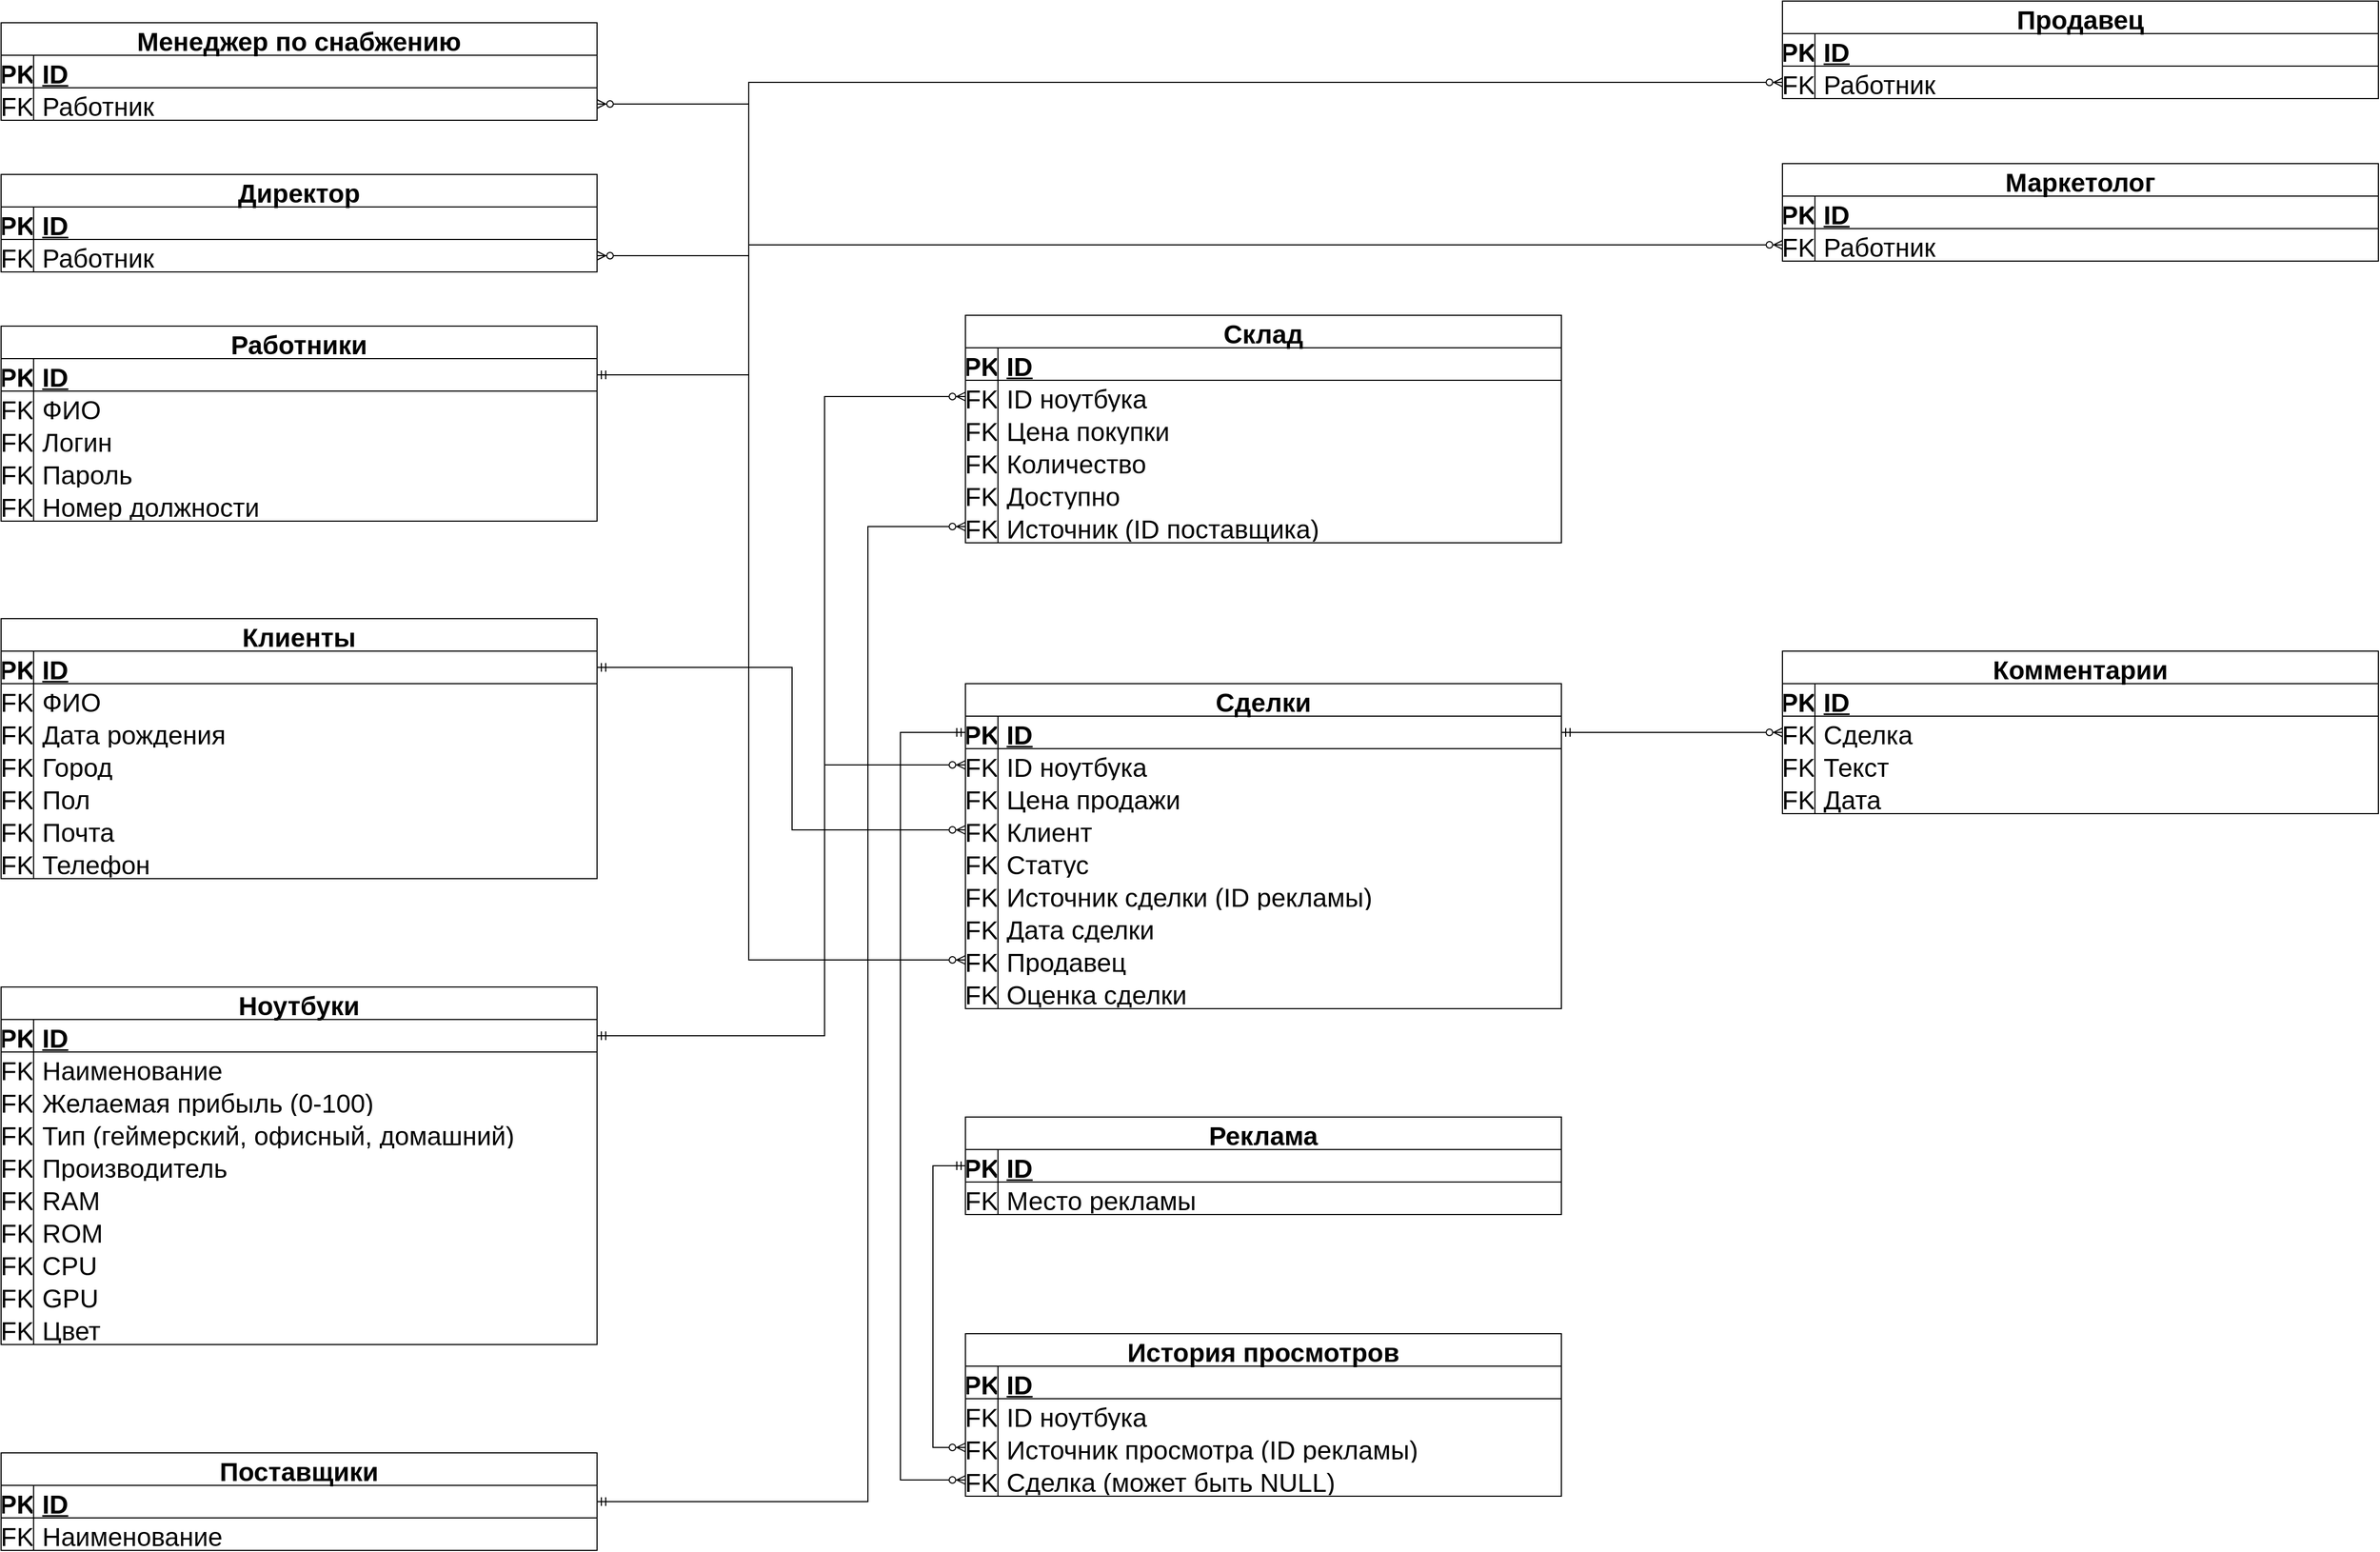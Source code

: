 <mxfile version="19.0.3" type="device"><diagram name="Таблицы" id="9f46799a-70d6-7492-0946-bef42562c5a5"><mxGraphModel dx="2031" dy="2405" grid="1" gridSize="10" guides="1" tooltips="1" connect="1" arrows="1" fold="1" page="1" pageScale="1" pageWidth="1654" pageHeight="1169" background="none" math="0" shadow="0"><root><mxCell id="0"/><mxCell id="1" parent="0"/><mxCell id="nFnD1yRoEXSzVeUHso0x-1" value="Работники" style="shape=table;startSize=30;container=1;collapsible=1;childLayout=tableLayout;fixedRows=1;rowLines=0;fontStyle=1;align=center;resizeLast=1;fontSize=24;" parent="1" vertex="1"><mxGeometry x="10" y="-840" width="550" height="180" as="geometry"/></mxCell><mxCell id="nFnD1yRoEXSzVeUHso0x-2" value="" style="shape=tableRow;horizontal=0;startSize=0;swimlaneHead=0;swimlaneBody=0;fillColor=none;collapsible=0;dropTarget=0;points=[[0,0.5],[1,0.5]];portConstraint=eastwest;top=0;left=0;right=0;bottom=1;fontSize=24;" parent="nFnD1yRoEXSzVeUHso0x-1" vertex="1"><mxGeometry y="30" width="550" height="30" as="geometry"/></mxCell><mxCell id="nFnD1yRoEXSzVeUHso0x-3" value="PK" style="shape=partialRectangle;connectable=0;fillColor=none;top=0;left=0;bottom=0;right=0;fontStyle=1;overflow=hidden;fontSize=24;" parent="nFnD1yRoEXSzVeUHso0x-2" vertex="1"><mxGeometry width="30" height="30" as="geometry"><mxRectangle width="30" height="30" as="alternateBounds"/></mxGeometry></mxCell><mxCell id="nFnD1yRoEXSzVeUHso0x-4" value="ID" style="shape=partialRectangle;connectable=0;fillColor=none;top=0;left=0;bottom=0;right=0;align=left;spacingLeft=6;fontStyle=5;overflow=hidden;fontSize=24;" parent="nFnD1yRoEXSzVeUHso0x-2" vertex="1"><mxGeometry x="30" width="520" height="30" as="geometry"><mxRectangle width="520" height="30" as="alternateBounds"/></mxGeometry></mxCell><mxCell id="nFnD1yRoEXSzVeUHso0x-20" value="" style="shape=tableRow;horizontal=0;startSize=0;swimlaneHead=0;swimlaneBody=0;fillColor=none;collapsible=0;dropTarget=0;points=[[0,0.5],[1,0.5]];portConstraint=eastwest;top=0;left=0;right=0;bottom=0;fontSize=24;" parent="nFnD1yRoEXSzVeUHso0x-1" vertex="1"><mxGeometry y="60" width="550" height="30" as="geometry"/></mxCell><mxCell id="nFnD1yRoEXSzVeUHso0x-21" value="FK" style="shape=partialRectangle;connectable=0;fillColor=none;top=0;left=0;bottom=0;right=0;fontStyle=0;overflow=hidden;fontSize=24;" parent="nFnD1yRoEXSzVeUHso0x-20" vertex="1"><mxGeometry width="30" height="30" as="geometry"><mxRectangle width="30" height="30" as="alternateBounds"/></mxGeometry></mxCell><mxCell id="nFnD1yRoEXSzVeUHso0x-22" value="ФИО" style="shape=partialRectangle;connectable=0;fillColor=none;top=0;left=0;bottom=0;right=0;align=left;spacingLeft=6;fontStyle=0;overflow=hidden;fontSize=24;" parent="nFnD1yRoEXSzVeUHso0x-20" vertex="1"><mxGeometry x="30" width="520" height="30" as="geometry"><mxRectangle width="520" height="30" as="alternateBounds"/></mxGeometry></mxCell><mxCell id="BacObIEYAE4ZsYRnAHhf-33" value="" style="shape=tableRow;horizontal=0;startSize=0;swimlaneHead=0;swimlaneBody=0;fillColor=none;collapsible=0;dropTarget=0;points=[[0,0.5],[1,0.5]];portConstraint=eastwest;top=0;left=0;right=0;bottom=0;fontSize=24;" vertex="1" parent="nFnD1yRoEXSzVeUHso0x-1"><mxGeometry y="90" width="550" height="30" as="geometry"/></mxCell><mxCell id="BacObIEYAE4ZsYRnAHhf-34" value="FK" style="shape=partialRectangle;connectable=0;fillColor=none;top=0;left=0;bottom=0;right=0;fontStyle=0;overflow=hidden;fontSize=24;" vertex="1" parent="BacObIEYAE4ZsYRnAHhf-33"><mxGeometry width="30" height="30" as="geometry"><mxRectangle width="30" height="30" as="alternateBounds"/></mxGeometry></mxCell><mxCell id="BacObIEYAE4ZsYRnAHhf-35" value="Логин" style="shape=partialRectangle;connectable=0;fillColor=none;top=0;left=0;bottom=0;right=0;align=left;spacingLeft=6;fontStyle=0;overflow=hidden;fontSize=24;" vertex="1" parent="BacObIEYAE4ZsYRnAHhf-33"><mxGeometry x="30" width="520" height="30" as="geometry"><mxRectangle width="520" height="30" as="alternateBounds"/></mxGeometry></mxCell><mxCell id="BacObIEYAE4ZsYRnAHhf-36" value="" style="shape=tableRow;horizontal=0;startSize=0;swimlaneHead=0;swimlaneBody=0;fillColor=none;collapsible=0;dropTarget=0;points=[[0,0.5],[1,0.5]];portConstraint=eastwest;top=0;left=0;right=0;bottom=0;fontSize=24;" vertex="1" parent="nFnD1yRoEXSzVeUHso0x-1"><mxGeometry y="120" width="550" height="30" as="geometry"/></mxCell><mxCell id="BacObIEYAE4ZsYRnAHhf-37" value="FK" style="shape=partialRectangle;connectable=0;fillColor=none;top=0;left=0;bottom=0;right=0;fontStyle=0;overflow=hidden;fontSize=24;" vertex="1" parent="BacObIEYAE4ZsYRnAHhf-36"><mxGeometry width="30" height="30" as="geometry"><mxRectangle width="30" height="30" as="alternateBounds"/></mxGeometry></mxCell><mxCell id="BacObIEYAE4ZsYRnAHhf-38" value="Пароль" style="shape=partialRectangle;connectable=0;fillColor=none;top=0;left=0;bottom=0;right=0;align=left;spacingLeft=6;fontStyle=0;overflow=hidden;fontSize=24;" vertex="1" parent="BacObIEYAE4ZsYRnAHhf-36"><mxGeometry x="30" width="520" height="30" as="geometry"><mxRectangle width="520" height="30" as="alternateBounds"/></mxGeometry></mxCell><mxCell id="BacObIEYAE4ZsYRnAHhf-83" value="" style="shape=tableRow;horizontal=0;startSize=0;swimlaneHead=0;swimlaneBody=0;fillColor=none;collapsible=0;dropTarget=0;points=[[0,0.5],[1,0.5]];portConstraint=eastwest;top=0;left=0;right=0;bottom=0;fontSize=24;" vertex="1" parent="nFnD1yRoEXSzVeUHso0x-1"><mxGeometry y="150" width="550" height="30" as="geometry"/></mxCell><mxCell id="BacObIEYAE4ZsYRnAHhf-84" value="FK" style="shape=partialRectangle;connectable=0;fillColor=none;top=0;left=0;bottom=0;right=0;fontStyle=0;overflow=hidden;fontSize=24;" vertex="1" parent="BacObIEYAE4ZsYRnAHhf-83"><mxGeometry width="30" height="30" as="geometry"><mxRectangle width="30" height="30" as="alternateBounds"/></mxGeometry></mxCell><mxCell id="BacObIEYAE4ZsYRnAHhf-85" value="Номер должности" style="shape=partialRectangle;connectable=0;fillColor=none;top=0;left=0;bottom=0;right=0;align=left;spacingLeft=6;fontStyle=0;overflow=hidden;fontSize=24;" vertex="1" parent="BacObIEYAE4ZsYRnAHhf-83"><mxGeometry x="30" width="520" height="30" as="geometry"><mxRectangle width="520" height="30" as="alternateBounds"/></mxGeometry></mxCell><mxCell id="nFnD1yRoEXSzVeUHso0x-39" value="Клиенты" style="shape=table;startSize=30;container=1;collapsible=1;childLayout=tableLayout;fixedRows=1;rowLines=0;fontStyle=1;align=center;resizeLast=1;fontSize=24;" parent="1" vertex="1"><mxGeometry x="10" y="-570" width="550" height="240" as="geometry"/></mxCell><mxCell id="nFnD1yRoEXSzVeUHso0x-40" value="" style="shape=tableRow;horizontal=0;startSize=0;swimlaneHead=0;swimlaneBody=0;fillColor=none;collapsible=0;dropTarget=0;points=[[0,0.5],[1,0.5]];portConstraint=eastwest;top=0;left=0;right=0;bottom=1;fontSize=24;" parent="nFnD1yRoEXSzVeUHso0x-39" vertex="1"><mxGeometry y="30" width="550" height="30" as="geometry"/></mxCell><mxCell id="nFnD1yRoEXSzVeUHso0x-41" value="PK" style="shape=partialRectangle;connectable=0;fillColor=none;top=0;left=0;bottom=0;right=0;fontStyle=1;overflow=hidden;fontSize=24;" parent="nFnD1yRoEXSzVeUHso0x-40" vertex="1"><mxGeometry width="30" height="30" as="geometry"><mxRectangle width="30" height="30" as="alternateBounds"/></mxGeometry></mxCell><mxCell id="nFnD1yRoEXSzVeUHso0x-42" value="ID" style="shape=partialRectangle;connectable=0;fillColor=none;top=0;left=0;bottom=0;right=0;align=left;spacingLeft=6;fontStyle=5;overflow=hidden;fontSize=24;" parent="nFnD1yRoEXSzVeUHso0x-40" vertex="1"><mxGeometry x="30" width="520" height="30" as="geometry"><mxRectangle width="520" height="30" as="alternateBounds"/></mxGeometry></mxCell><mxCell id="nFnD1yRoEXSzVeUHso0x-43" value="" style="shape=tableRow;horizontal=0;startSize=0;swimlaneHead=0;swimlaneBody=0;fillColor=none;collapsible=0;dropTarget=0;points=[[0,0.5],[1,0.5]];portConstraint=eastwest;top=0;left=0;right=0;bottom=0;fontSize=24;" parent="nFnD1yRoEXSzVeUHso0x-39" vertex="1"><mxGeometry y="60" width="550" height="30" as="geometry"/></mxCell><mxCell id="nFnD1yRoEXSzVeUHso0x-44" value="FK" style="shape=partialRectangle;connectable=0;fillColor=none;top=0;left=0;bottom=0;right=0;fontStyle=0;overflow=hidden;fontSize=24;" parent="nFnD1yRoEXSzVeUHso0x-43" vertex="1"><mxGeometry width="30" height="30" as="geometry"><mxRectangle width="30" height="30" as="alternateBounds"/></mxGeometry></mxCell><mxCell id="nFnD1yRoEXSzVeUHso0x-45" value="ФИО" style="shape=partialRectangle;connectable=0;fillColor=none;top=0;left=0;bottom=0;right=0;align=left;spacingLeft=6;fontStyle=0;overflow=hidden;fontSize=24;" parent="nFnD1yRoEXSzVeUHso0x-43" vertex="1"><mxGeometry x="30" width="520" height="30" as="geometry"><mxRectangle width="520" height="30" as="alternateBounds"/></mxGeometry></mxCell><mxCell id="nFnD1yRoEXSzVeUHso0x-102" value="" style="shape=tableRow;horizontal=0;startSize=0;swimlaneHead=0;swimlaneBody=0;fillColor=none;collapsible=0;dropTarget=0;points=[[0,0.5],[1,0.5]];portConstraint=eastwest;top=0;left=0;right=0;bottom=0;fontSize=24;" parent="nFnD1yRoEXSzVeUHso0x-39" vertex="1"><mxGeometry y="90" width="550" height="30" as="geometry"/></mxCell><mxCell id="nFnD1yRoEXSzVeUHso0x-103" value="FK" style="shape=partialRectangle;connectable=0;fillColor=none;top=0;left=0;bottom=0;right=0;fontStyle=0;overflow=hidden;fontSize=24;" parent="nFnD1yRoEXSzVeUHso0x-102" vertex="1"><mxGeometry width="30" height="30" as="geometry"><mxRectangle width="30" height="30" as="alternateBounds"/></mxGeometry></mxCell><mxCell id="nFnD1yRoEXSzVeUHso0x-104" value="Дата рождения" style="shape=partialRectangle;connectable=0;fillColor=none;top=0;left=0;bottom=0;right=0;align=left;spacingLeft=6;fontStyle=0;overflow=hidden;fontSize=24;" parent="nFnD1yRoEXSzVeUHso0x-102" vertex="1"><mxGeometry x="30" width="520" height="30" as="geometry"><mxRectangle width="520" height="30" as="alternateBounds"/></mxGeometry></mxCell><mxCell id="nFnD1yRoEXSzVeUHso0x-230" value="" style="shape=tableRow;horizontal=0;startSize=0;swimlaneHead=0;swimlaneBody=0;fillColor=none;collapsible=0;dropTarget=0;points=[[0,0.5],[1,0.5]];portConstraint=eastwest;top=0;left=0;right=0;bottom=0;fontSize=24;" parent="nFnD1yRoEXSzVeUHso0x-39" vertex="1"><mxGeometry y="120" width="550" height="30" as="geometry"/></mxCell><mxCell id="nFnD1yRoEXSzVeUHso0x-231" value="FK" style="shape=partialRectangle;connectable=0;fillColor=none;top=0;left=0;bottom=0;right=0;fontStyle=0;overflow=hidden;fontSize=24;" parent="nFnD1yRoEXSzVeUHso0x-230" vertex="1"><mxGeometry width="30" height="30" as="geometry"><mxRectangle width="30" height="30" as="alternateBounds"/></mxGeometry></mxCell><mxCell id="nFnD1yRoEXSzVeUHso0x-232" value="Город" style="shape=partialRectangle;connectable=0;fillColor=none;top=0;left=0;bottom=0;right=0;align=left;spacingLeft=6;fontStyle=0;overflow=hidden;fontSize=24;" parent="nFnD1yRoEXSzVeUHso0x-230" vertex="1"><mxGeometry x="30" width="520" height="30" as="geometry"><mxRectangle width="520" height="30" as="alternateBounds"/></mxGeometry></mxCell><mxCell id="nFnD1yRoEXSzVeUHso0x-265" value="" style="shape=tableRow;horizontal=0;startSize=0;swimlaneHead=0;swimlaneBody=0;fillColor=none;collapsible=0;dropTarget=0;points=[[0,0.5],[1,0.5]];portConstraint=eastwest;top=0;left=0;right=0;bottom=0;fontSize=24;" parent="nFnD1yRoEXSzVeUHso0x-39" vertex="1"><mxGeometry y="150" width="550" height="30" as="geometry"/></mxCell><mxCell id="nFnD1yRoEXSzVeUHso0x-266" value="FK" style="shape=partialRectangle;connectable=0;fillColor=none;top=0;left=0;bottom=0;right=0;fontStyle=0;overflow=hidden;fontSize=24;" parent="nFnD1yRoEXSzVeUHso0x-265" vertex="1"><mxGeometry width="30" height="30" as="geometry"><mxRectangle width="30" height="30" as="alternateBounds"/></mxGeometry></mxCell><mxCell id="nFnD1yRoEXSzVeUHso0x-267" value="Пол" style="shape=partialRectangle;connectable=0;fillColor=none;top=0;left=0;bottom=0;right=0;align=left;spacingLeft=6;fontStyle=0;overflow=hidden;fontSize=24;" parent="nFnD1yRoEXSzVeUHso0x-265" vertex="1"><mxGeometry x="30" width="520" height="30" as="geometry"><mxRectangle width="520" height="30" as="alternateBounds"/></mxGeometry></mxCell><mxCell id="BacObIEYAE4ZsYRnAHhf-54" value="" style="shape=tableRow;horizontal=0;startSize=0;swimlaneHead=0;swimlaneBody=0;fillColor=none;collapsible=0;dropTarget=0;points=[[0,0.5],[1,0.5]];portConstraint=eastwest;top=0;left=0;right=0;bottom=0;fontSize=24;" vertex="1" parent="nFnD1yRoEXSzVeUHso0x-39"><mxGeometry y="180" width="550" height="30" as="geometry"/></mxCell><mxCell id="BacObIEYAE4ZsYRnAHhf-55" value="FK" style="shape=partialRectangle;connectable=0;fillColor=none;top=0;left=0;bottom=0;right=0;fontStyle=0;overflow=hidden;fontSize=24;" vertex="1" parent="BacObIEYAE4ZsYRnAHhf-54"><mxGeometry width="30" height="30" as="geometry"><mxRectangle width="30" height="30" as="alternateBounds"/></mxGeometry></mxCell><mxCell id="BacObIEYAE4ZsYRnAHhf-56" value="Почта" style="shape=partialRectangle;connectable=0;fillColor=none;top=0;left=0;bottom=0;right=0;align=left;spacingLeft=6;fontStyle=0;overflow=hidden;fontSize=24;" vertex="1" parent="BacObIEYAE4ZsYRnAHhf-54"><mxGeometry x="30" width="520" height="30" as="geometry"><mxRectangle width="520" height="30" as="alternateBounds"/></mxGeometry></mxCell><mxCell id="BacObIEYAE4ZsYRnAHhf-57" value="" style="shape=tableRow;horizontal=0;startSize=0;swimlaneHead=0;swimlaneBody=0;fillColor=none;collapsible=0;dropTarget=0;points=[[0,0.5],[1,0.5]];portConstraint=eastwest;top=0;left=0;right=0;bottom=0;fontSize=24;" vertex="1" parent="nFnD1yRoEXSzVeUHso0x-39"><mxGeometry y="210" width="550" height="30" as="geometry"/></mxCell><mxCell id="BacObIEYAE4ZsYRnAHhf-58" value="FK" style="shape=partialRectangle;connectable=0;fillColor=none;top=0;left=0;bottom=0;right=0;fontStyle=0;overflow=hidden;fontSize=24;" vertex="1" parent="BacObIEYAE4ZsYRnAHhf-57"><mxGeometry width="30" height="30" as="geometry"><mxRectangle width="30" height="30" as="alternateBounds"/></mxGeometry></mxCell><mxCell id="BacObIEYAE4ZsYRnAHhf-59" value="Телефон" style="shape=partialRectangle;connectable=0;fillColor=none;top=0;left=0;bottom=0;right=0;align=left;spacingLeft=6;fontStyle=0;overflow=hidden;fontSize=24;" vertex="1" parent="BacObIEYAE4ZsYRnAHhf-57"><mxGeometry x="30" width="520" height="30" as="geometry"><mxRectangle width="520" height="30" as="alternateBounds"/></mxGeometry></mxCell><mxCell id="nFnD1yRoEXSzVeUHso0x-59" value="Ноутбуки" style="shape=table;startSize=30;container=1;collapsible=1;childLayout=tableLayout;fixedRows=1;rowLines=0;fontStyle=1;align=center;resizeLast=1;fontSize=24;" parent="1" vertex="1"><mxGeometry x="10" y="-230" width="550" height="330" as="geometry"/></mxCell><mxCell id="nFnD1yRoEXSzVeUHso0x-60" value="" style="shape=tableRow;horizontal=0;startSize=0;swimlaneHead=0;swimlaneBody=0;fillColor=none;collapsible=0;dropTarget=0;points=[[0,0.5],[1,0.5]];portConstraint=eastwest;top=0;left=0;right=0;bottom=1;fontSize=24;" parent="nFnD1yRoEXSzVeUHso0x-59" vertex="1"><mxGeometry y="30" width="550" height="30" as="geometry"/></mxCell><mxCell id="nFnD1yRoEXSzVeUHso0x-61" value="PK" style="shape=partialRectangle;connectable=0;fillColor=none;top=0;left=0;bottom=0;right=0;fontStyle=1;overflow=hidden;fontSize=24;" parent="nFnD1yRoEXSzVeUHso0x-60" vertex="1"><mxGeometry width="30" height="30" as="geometry"><mxRectangle width="30" height="30" as="alternateBounds"/></mxGeometry></mxCell><mxCell id="nFnD1yRoEXSzVeUHso0x-62" value="ID" style="shape=partialRectangle;connectable=0;fillColor=none;top=0;left=0;bottom=0;right=0;align=left;spacingLeft=6;fontStyle=5;overflow=hidden;fontSize=24;" parent="nFnD1yRoEXSzVeUHso0x-60" vertex="1"><mxGeometry x="30" width="520" height="30" as="geometry"><mxRectangle width="520" height="30" as="alternateBounds"/></mxGeometry></mxCell><mxCell id="nFnD1yRoEXSzVeUHso0x-63" value="" style="shape=tableRow;horizontal=0;startSize=0;swimlaneHead=0;swimlaneBody=0;fillColor=none;collapsible=0;dropTarget=0;points=[[0,0.5],[1,0.5]];portConstraint=eastwest;top=0;left=0;right=0;bottom=0;fontSize=24;" parent="nFnD1yRoEXSzVeUHso0x-59" vertex="1"><mxGeometry y="60" width="550" height="30" as="geometry"/></mxCell><mxCell id="nFnD1yRoEXSzVeUHso0x-64" value="FK" style="shape=partialRectangle;connectable=0;fillColor=none;top=0;left=0;bottom=0;right=0;fontStyle=0;overflow=hidden;fontSize=24;" parent="nFnD1yRoEXSzVeUHso0x-63" vertex="1"><mxGeometry width="30" height="30" as="geometry"><mxRectangle width="30" height="30" as="alternateBounds"/></mxGeometry></mxCell><mxCell id="nFnD1yRoEXSzVeUHso0x-65" value="Наименование" style="shape=partialRectangle;connectable=0;fillColor=none;top=0;left=0;bottom=0;right=0;align=left;spacingLeft=6;fontStyle=0;overflow=hidden;fontSize=24;" parent="nFnD1yRoEXSzVeUHso0x-63" vertex="1"><mxGeometry x="30" width="520" height="30" as="geometry"><mxRectangle width="520" height="30" as="alternateBounds"/></mxGeometry></mxCell><mxCell id="nFnD1yRoEXSzVeUHso0x-66" value="" style="shape=tableRow;horizontal=0;startSize=0;swimlaneHead=0;swimlaneBody=0;fillColor=none;collapsible=0;dropTarget=0;points=[[0,0.5],[1,0.5]];portConstraint=eastwest;top=0;left=0;right=0;bottom=0;fontSize=24;" parent="nFnD1yRoEXSzVeUHso0x-59" vertex="1"><mxGeometry y="90" width="550" height="30" as="geometry"/></mxCell><mxCell id="nFnD1yRoEXSzVeUHso0x-67" value="FK" style="shape=partialRectangle;connectable=0;fillColor=none;top=0;left=0;bottom=0;right=0;fontStyle=0;overflow=hidden;fontSize=24;" parent="nFnD1yRoEXSzVeUHso0x-66" vertex="1"><mxGeometry width="30" height="30" as="geometry"><mxRectangle width="30" height="30" as="alternateBounds"/></mxGeometry></mxCell><mxCell id="nFnD1yRoEXSzVeUHso0x-68" value="Желаемая прибыль (0-100)" style="shape=partialRectangle;connectable=0;fillColor=none;top=0;left=0;bottom=0;right=0;align=left;spacingLeft=6;fontStyle=0;overflow=hidden;fontSize=24;" parent="nFnD1yRoEXSzVeUHso0x-66" vertex="1"><mxGeometry x="30" width="520" height="30" as="geometry"><mxRectangle width="520" height="30" as="alternateBounds"/></mxGeometry></mxCell><mxCell id="nFnD1yRoEXSzVeUHso0x-141" value="" style="shape=tableRow;horizontal=0;startSize=0;swimlaneHead=0;swimlaneBody=0;fillColor=none;collapsible=0;dropTarget=0;points=[[0,0.5],[1,0.5]];portConstraint=eastwest;top=0;left=0;right=0;bottom=0;fontSize=24;" parent="nFnD1yRoEXSzVeUHso0x-59" vertex="1"><mxGeometry y="120" width="550" height="30" as="geometry"/></mxCell><mxCell id="nFnD1yRoEXSzVeUHso0x-142" value="FK" style="shape=partialRectangle;connectable=0;fillColor=none;top=0;left=0;bottom=0;right=0;fontStyle=0;overflow=hidden;fontSize=24;" parent="nFnD1yRoEXSzVeUHso0x-141" vertex="1"><mxGeometry width="30" height="30" as="geometry"><mxRectangle width="30" height="30" as="alternateBounds"/></mxGeometry></mxCell><mxCell id="nFnD1yRoEXSzVeUHso0x-143" value="Тип (геймерский, офисный, домашний)" style="shape=partialRectangle;connectable=0;fillColor=none;top=0;left=0;bottom=0;right=0;align=left;spacingLeft=6;fontStyle=0;overflow=hidden;fontSize=24;" parent="nFnD1yRoEXSzVeUHso0x-141" vertex="1"><mxGeometry x="30" width="520" height="30" as="geometry"><mxRectangle width="520" height="30" as="alternateBounds"/></mxGeometry></mxCell><mxCell id="nFnD1yRoEXSzVeUHso0x-144" value="" style="shape=tableRow;horizontal=0;startSize=0;swimlaneHead=0;swimlaneBody=0;fillColor=none;collapsible=0;dropTarget=0;points=[[0,0.5],[1,0.5]];portConstraint=eastwest;top=0;left=0;right=0;bottom=0;fontSize=24;" parent="nFnD1yRoEXSzVeUHso0x-59" vertex="1"><mxGeometry y="150" width="550" height="30" as="geometry"/></mxCell><mxCell id="nFnD1yRoEXSzVeUHso0x-145" value="FK" style="shape=partialRectangle;connectable=0;fillColor=none;top=0;left=0;bottom=0;right=0;fontStyle=0;overflow=hidden;fontSize=24;" parent="nFnD1yRoEXSzVeUHso0x-144" vertex="1"><mxGeometry width="30" height="30" as="geometry"><mxRectangle width="30" height="30" as="alternateBounds"/></mxGeometry></mxCell><mxCell id="nFnD1yRoEXSzVeUHso0x-146" value="Производитель" style="shape=partialRectangle;connectable=0;fillColor=none;top=0;left=0;bottom=0;right=0;align=left;spacingLeft=6;fontStyle=0;overflow=hidden;fontSize=24;" parent="nFnD1yRoEXSzVeUHso0x-144" vertex="1"><mxGeometry x="30" width="520" height="30" as="geometry"><mxRectangle width="520" height="30" as="alternateBounds"/></mxGeometry></mxCell><mxCell id="nFnD1yRoEXSzVeUHso0x-147" value="" style="shape=tableRow;horizontal=0;startSize=0;swimlaneHead=0;swimlaneBody=0;fillColor=none;collapsible=0;dropTarget=0;points=[[0,0.5],[1,0.5]];portConstraint=eastwest;top=0;left=0;right=0;bottom=0;fontSize=24;" parent="nFnD1yRoEXSzVeUHso0x-59" vertex="1"><mxGeometry y="180" width="550" height="30" as="geometry"/></mxCell><mxCell id="nFnD1yRoEXSzVeUHso0x-148" value="FK" style="shape=partialRectangle;connectable=0;fillColor=none;top=0;left=0;bottom=0;right=0;fontStyle=0;overflow=hidden;fontSize=24;" parent="nFnD1yRoEXSzVeUHso0x-147" vertex="1"><mxGeometry width="30" height="30" as="geometry"><mxRectangle width="30" height="30" as="alternateBounds"/></mxGeometry></mxCell><mxCell id="nFnD1yRoEXSzVeUHso0x-149" value="RAM" style="shape=partialRectangle;connectable=0;fillColor=none;top=0;left=0;bottom=0;right=0;align=left;spacingLeft=6;fontStyle=0;overflow=hidden;fontSize=24;" parent="nFnD1yRoEXSzVeUHso0x-147" vertex="1"><mxGeometry x="30" width="520" height="30" as="geometry"><mxRectangle width="520" height="30" as="alternateBounds"/></mxGeometry></mxCell><mxCell id="nFnD1yRoEXSzVeUHso0x-150" value="" style="shape=tableRow;horizontal=0;startSize=0;swimlaneHead=0;swimlaneBody=0;fillColor=none;collapsible=0;dropTarget=0;points=[[0,0.5],[1,0.5]];portConstraint=eastwest;top=0;left=0;right=0;bottom=0;fontSize=24;" parent="nFnD1yRoEXSzVeUHso0x-59" vertex="1"><mxGeometry y="210" width="550" height="30" as="geometry"/></mxCell><mxCell id="nFnD1yRoEXSzVeUHso0x-151" value="FK" style="shape=partialRectangle;connectable=0;fillColor=none;top=0;left=0;bottom=0;right=0;fontStyle=0;overflow=hidden;fontSize=24;" parent="nFnD1yRoEXSzVeUHso0x-150" vertex="1"><mxGeometry width="30" height="30" as="geometry"><mxRectangle width="30" height="30" as="alternateBounds"/></mxGeometry></mxCell><mxCell id="nFnD1yRoEXSzVeUHso0x-152" value="ROM" style="shape=partialRectangle;connectable=0;fillColor=none;top=0;left=0;bottom=0;right=0;align=left;spacingLeft=6;fontStyle=0;overflow=hidden;fontSize=24;" parent="nFnD1yRoEXSzVeUHso0x-150" vertex="1"><mxGeometry x="30" width="520" height="30" as="geometry"><mxRectangle width="520" height="30" as="alternateBounds"/></mxGeometry></mxCell><mxCell id="nFnD1yRoEXSzVeUHso0x-153" value="" style="shape=tableRow;horizontal=0;startSize=0;swimlaneHead=0;swimlaneBody=0;fillColor=none;collapsible=0;dropTarget=0;points=[[0,0.5],[1,0.5]];portConstraint=eastwest;top=0;left=0;right=0;bottom=0;fontSize=24;" parent="nFnD1yRoEXSzVeUHso0x-59" vertex="1"><mxGeometry y="240" width="550" height="30" as="geometry"/></mxCell><mxCell id="nFnD1yRoEXSzVeUHso0x-154" value="FK" style="shape=partialRectangle;connectable=0;fillColor=none;top=0;left=0;bottom=0;right=0;fontStyle=0;overflow=hidden;fontSize=24;" parent="nFnD1yRoEXSzVeUHso0x-153" vertex="1"><mxGeometry width="30" height="30" as="geometry"><mxRectangle width="30" height="30" as="alternateBounds"/></mxGeometry></mxCell><mxCell id="nFnD1yRoEXSzVeUHso0x-155" value="CPU" style="shape=partialRectangle;connectable=0;fillColor=none;top=0;left=0;bottom=0;right=0;align=left;spacingLeft=6;fontStyle=0;overflow=hidden;fontSize=24;" parent="nFnD1yRoEXSzVeUHso0x-153" vertex="1"><mxGeometry x="30" width="520" height="30" as="geometry"><mxRectangle width="520" height="30" as="alternateBounds"/></mxGeometry></mxCell><mxCell id="nFnD1yRoEXSzVeUHso0x-156" value="" style="shape=tableRow;horizontal=0;startSize=0;swimlaneHead=0;swimlaneBody=0;fillColor=none;collapsible=0;dropTarget=0;points=[[0,0.5],[1,0.5]];portConstraint=eastwest;top=0;left=0;right=0;bottom=0;fontSize=24;" parent="nFnD1yRoEXSzVeUHso0x-59" vertex="1"><mxGeometry y="270" width="550" height="30" as="geometry"/></mxCell><mxCell id="nFnD1yRoEXSzVeUHso0x-157" value="FK" style="shape=partialRectangle;connectable=0;fillColor=none;top=0;left=0;bottom=0;right=0;fontStyle=0;overflow=hidden;fontSize=24;" parent="nFnD1yRoEXSzVeUHso0x-156" vertex="1"><mxGeometry width="30" height="30" as="geometry"><mxRectangle width="30" height="30" as="alternateBounds"/></mxGeometry></mxCell><mxCell id="nFnD1yRoEXSzVeUHso0x-158" value="GPU" style="shape=partialRectangle;connectable=0;fillColor=none;top=0;left=0;bottom=0;right=0;align=left;spacingLeft=6;fontStyle=0;overflow=hidden;fontSize=24;" parent="nFnD1yRoEXSzVeUHso0x-156" vertex="1"><mxGeometry x="30" width="520" height="30" as="geometry"><mxRectangle width="520" height="30" as="alternateBounds"/></mxGeometry></mxCell><mxCell id="nFnD1yRoEXSzVeUHso0x-269" value="" style="shape=tableRow;horizontal=0;startSize=0;swimlaneHead=0;swimlaneBody=0;fillColor=none;collapsible=0;dropTarget=0;points=[[0,0.5],[1,0.5]];portConstraint=eastwest;top=0;left=0;right=0;bottom=0;fontSize=24;" parent="nFnD1yRoEXSzVeUHso0x-59" vertex="1"><mxGeometry y="300" width="550" height="30" as="geometry"/></mxCell><mxCell id="nFnD1yRoEXSzVeUHso0x-270" value="FK" style="shape=partialRectangle;connectable=0;fillColor=none;top=0;left=0;bottom=0;right=0;fontStyle=0;overflow=hidden;fontSize=24;" parent="nFnD1yRoEXSzVeUHso0x-269" vertex="1"><mxGeometry width="30" height="30" as="geometry"><mxRectangle width="30" height="30" as="alternateBounds"/></mxGeometry></mxCell><mxCell id="nFnD1yRoEXSzVeUHso0x-271" value="Цвет" style="shape=partialRectangle;connectable=0;fillColor=none;top=0;left=0;bottom=0;right=0;align=left;spacingLeft=6;fontStyle=0;overflow=hidden;fontSize=24;" parent="nFnD1yRoEXSzVeUHso0x-269" vertex="1"><mxGeometry x="30" width="520" height="30" as="geometry"><mxRectangle width="520" height="30" as="alternateBounds"/></mxGeometry></mxCell><mxCell id="nFnD1yRoEXSzVeUHso0x-131" value="Поставщики" style="shape=table;startSize=30;container=1;collapsible=1;childLayout=tableLayout;fixedRows=1;rowLines=0;fontStyle=1;align=center;resizeLast=1;fontSize=24;" parent="1" vertex="1"><mxGeometry x="10" y="200" width="550" height="90" as="geometry"/></mxCell><mxCell id="nFnD1yRoEXSzVeUHso0x-132" value="" style="shape=tableRow;horizontal=0;startSize=0;swimlaneHead=0;swimlaneBody=0;fillColor=none;collapsible=0;dropTarget=0;points=[[0,0.5],[1,0.5]];portConstraint=eastwest;top=0;left=0;right=0;bottom=1;fontSize=24;" parent="nFnD1yRoEXSzVeUHso0x-131" vertex="1"><mxGeometry y="30" width="550" height="30" as="geometry"/></mxCell><mxCell id="nFnD1yRoEXSzVeUHso0x-133" value="PK" style="shape=partialRectangle;connectable=0;fillColor=none;top=0;left=0;bottom=0;right=0;fontStyle=1;overflow=hidden;fontSize=24;" parent="nFnD1yRoEXSzVeUHso0x-132" vertex="1"><mxGeometry width="30" height="30" as="geometry"><mxRectangle width="30" height="30" as="alternateBounds"/></mxGeometry></mxCell><mxCell id="nFnD1yRoEXSzVeUHso0x-134" value="ID" style="shape=partialRectangle;connectable=0;fillColor=none;top=0;left=0;bottom=0;right=0;align=left;spacingLeft=6;fontStyle=5;overflow=hidden;fontSize=24;" parent="nFnD1yRoEXSzVeUHso0x-132" vertex="1"><mxGeometry x="30" width="520" height="30" as="geometry"><mxRectangle width="520" height="30" as="alternateBounds"/></mxGeometry></mxCell><mxCell id="nFnD1yRoEXSzVeUHso0x-135" value="" style="shape=tableRow;horizontal=0;startSize=0;swimlaneHead=0;swimlaneBody=0;fillColor=none;collapsible=0;dropTarget=0;points=[[0,0.5],[1,0.5]];portConstraint=eastwest;top=0;left=0;right=0;bottom=0;fontSize=24;" parent="nFnD1yRoEXSzVeUHso0x-131" vertex="1"><mxGeometry y="60" width="550" height="30" as="geometry"/></mxCell><mxCell id="nFnD1yRoEXSzVeUHso0x-136" value="FK" style="shape=partialRectangle;connectable=0;fillColor=none;top=0;left=0;bottom=0;right=0;fontStyle=0;overflow=hidden;fontSize=24;" parent="nFnD1yRoEXSzVeUHso0x-135" vertex="1"><mxGeometry width="30" height="30" as="geometry"><mxRectangle width="30" height="30" as="alternateBounds"/></mxGeometry></mxCell><mxCell id="nFnD1yRoEXSzVeUHso0x-137" value="Наименование" style="shape=partialRectangle;connectable=0;fillColor=none;top=0;left=0;bottom=0;right=0;align=left;spacingLeft=6;fontStyle=0;overflow=hidden;fontSize=24;" parent="nFnD1yRoEXSzVeUHso0x-135" vertex="1"><mxGeometry x="30" width="520" height="30" as="geometry"><mxRectangle width="520" height="30" as="alternateBounds"/></mxGeometry></mxCell><mxCell id="nFnD1yRoEXSzVeUHso0x-172" value="Склад" style="shape=table;startSize=30;container=1;collapsible=1;childLayout=tableLayout;fixedRows=1;rowLines=0;fontStyle=1;align=center;resizeLast=1;fontSize=24;" parent="1" vertex="1"><mxGeometry x="900" y="-850" width="550" height="210" as="geometry"/></mxCell><mxCell id="nFnD1yRoEXSzVeUHso0x-173" value="" style="shape=tableRow;horizontal=0;startSize=0;swimlaneHead=0;swimlaneBody=0;fillColor=none;collapsible=0;dropTarget=0;points=[[0,0.5],[1,0.5]];portConstraint=eastwest;top=0;left=0;right=0;bottom=1;fontSize=24;" parent="nFnD1yRoEXSzVeUHso0x-172" vertex="1"><mxGeometry y="30" width="550" height="30" as="geometry"/></mxCell><mxCell id="nFnD1yRoEXSzVeUHso0x-174" value="PK" style="shape=partialRectangle;connectable=0;fillColor=none;top=0;left=0;bottom=0;right=0;fontStyle=1;overflow=hidden;fontSize=24;" parent="nFnD1yRoEXSzVeUHso0x-173" vertex="1"><mxGeometry width="30" height="30" as="geometry"><mxRectangle width="30" height="30" as="alternateBounds"/></mxGeometry></mxCell><mxCell id="nFnD1yRoEXSzVeUHso0x-175" value="ID" style="shape=partialRectangle;connectable=0;fillColor=none;top=0;left=0;bottom=0;right=0;align=left;spacingLeft=6;fontStyle=5;overflow=hidden;fontSize=24;" parent="nFnD1yRoEXSzVeUHso0x-173" vertex="1"><mxGeometry x="30" width="520" height="30" as="geometry"><mxRectangle width="520" height="30" as="alternateBounds"/></mxGeometry></mxCell><mxCell id="nFnD1yRoEXSzVeUHso0x-176" value="" style="shape=tableRow;horizontal=0;startSize=0;swimlaneHead=0;swimlaneBody=0;fillColor=none;collapsible=0;dropTarget=0;points=[[0,0.5],[1,0.5]];portConstraint=eastwest;top=0;left=0;right=0;bottom=0;fontSize=24;" parent="nFnD1yRoEXSzVeUHso0x-172" vertex="1"><mxGeometry y="60" width="550" height="30" as="geometry"/></mxCell><mxCell id="nFnD1yRoEXSzVeUHso0x-177" value="FK" style="shape=partialRectangle;connectable=0;fillColor=none;top=0;left=0;bottom=0;right=0;fontStyle=0;overflow=hidden;fontSize=24;" parent="nFnD1yRoEXSzVeUHso0x-176" vertex="1"><mxGeometry width="30" height="30" as="geometry"><mxRectangle width="30" height="30" as="alternateBounds"/></mxGeometry></mxCell><mxCell id="nFnD1yRoEXSzVeUHso0x-178" value="ID ноутбука" style="shape=partialRectangle;connectable=0;fillColor=none;top=0;left=0;bottom=0;right=0;align=left;spacingLeft=6;fontStyle=0;overflow=hidden;fontSize=24;" parent="nFnD1yRoEXSzVeUHso0x-176" vertex="1"><mxGeometry x="30" width="520" height="30" as="geometry"><mxRectangle width="520" height="30" as="alternateBounds"/></mxGeometry></mxCell><mxCell id="nFnD1yRoEXSzVeUHso0x-179" value="" style="shape=tableRow;horizontal=0;startSize=0;swimlaneHead=0;swimlaneBody=0;fillColor=none;collapsible=0;dropTarget=0;points=[[0,0.5],[1,0.5]];portConstraint=eastwest;top=0;left=0;right=0;bottom=0;fontSize=24;" parent="nFnD1yRoEXSzVeUHso0x-172" vertex="1"><mxGeometry y="90" width="550" height="30" as="geometry"/></mxCell><mxCell id="nFnD1yRoEXSzVeUHso0x-180" value="FK" style="shape=partialRectangle;connectable=0;fillColor=none;top=0;left=0;bottom=0;right=0;fontStyle=0;overflow=hidden;fontSize=24;" parent="nFnD1yRoEXSzVeUHso0x-179" vertex="1"><mxGeometry width="30" height="30" as="geometry"><mxRectangle width="30" height="30" as="alternateBounds"/></mxGeometry></mxCell><mxCell id="nFnD1yRoEXSzVeUHso0x-181" value="Цена покупки" style="shape=partialRectangle;connectable=0;fillColor=none;top=0;left=0;bottom=0;right=0;align=left;spacingLeft=6;fontStyle=0;overflow=hidden;fontSize=24;" parent="nFnD1yRoEXSzVeUHso0x-179" vertex="1"><mxGeometry x="30" width="520" height="30" as="geometry"><mxRectangle width="520" height="30" as="alternateBounds"/></mxGeometry></mxCell><mxCell id="nFnD1yRoEXSzVeUHso0x-182" value="" style="shape=tableRow;horizontal=0;startSize=0;swimlaneHead=0;swimlaneBody=0;fillColor=none;collapsible=0;dropTarget=0;points=[[0,0.5],[1,0.5]];portConstraint=eastwest;top=0;left=0;right=0;bottom=0;fontSize=24;" parent="nFnD1yRoEXSzVeUHso0x-172" vertex="1"><mxGeometry y="120" width="550" height="30" as="geometry"/></mxCell><mxCell id="nFnD1yRoEXSzVeUHso0x-183" value="FK" style="shape=partialRectangle;connectable=0;fillColor=none;top=0;left=0;bottom=0;right=0;fontStyle=0;overflow=hidden;fontSize=24;" parent="nFnD1yRoEXSzVeUHso0x-182" vertex="1"><mxGeometry width="30" height="30" as="geometry"><mxRectangle width="30" height="30" as="alternateBounds"/></mxGeometry></mxCell><mxCell id="nFnD1yRoEXSzVeUHso0x-184" value="Количество" style="shape=partialRectangle;connectable=0;fillColor=none;top=0;left=0;bottom=0;right=0;align=left;spacingLeft=6;fontStyle=0;overflow=hidden;fontSize=24;" parent="nFnD1yRoEXSzVeUHso0x-182" vertex="1"><mxGeometry x="30" width="520" height="30" as="geometry"><mxRectangle width="520" height="30" as="alternateBounds"/></mxGeometry></mxCell><mxCell id="nFnD1yRoEXSzVeUHso0x-185" value="" style="shape=tableRow;horizontal=0;startSize=0;swimlaneHead=0;swimlaneBody=0;fillColor=none;collapsible=0;dropTarget=0;points=[[0,0.5],[1,0.5]];portConstraint=eastwest;top=0;left=0;right=0;bottom=0;fontSize=24;" parent="nFnD1yRoEXSzVeUHso0x-172" vertex="1"><mxGeometry y="150" width="550" height="30" as="geometry"/></mxCell><mxCell id="nFnD1yRoEXSzVeUHso0x-186" value="FK" style="shape=partialRectangle;connectable=0;fillColor=none;top=0;left=0;bottom=0;right=0;fontStyle=0;overflow=hidden;fontSize=24;" parent="nFnD1yRoEXSzVeUHso0x-185" vertex="1"><mxGeometry width="30" height="30" as="geometry"><mxRectangle width="30" height="30" as="alternateBounds"/></mxGeometry></mxCell><mxCell id="nFnD1yRoEXSzVeUHso0x-187" value="Доступно" style="shape=partialRectangle;connectable=0;fillColor=none;top=0;left=0;bottom=0;right=0;align=left;spacingLeft=6;fontStyle=0;overflow=hidden;fontSize=24;" parent="nFnD1yRoEXSzVeUHso0x-185" vertex="1"><mxGeometry x="30" width="520" height="30" as="geometry"><mxRectangle width="520" height="30" as="alternateBounds"/></mxGeometry></mxCell><mxCell id="nFnD1yRoEXSzVeUHso0x-214" value="" style="shape=tableRow;horizontal=0;startSize=0;swimlaneHead=0;swimlaneBody=0;fillColor=none;collapsible=0;dropTarget=0;points=[[0,0.5],[1,0.5]];portConstraint=eastwest;top=0;left=0;right=0;bottom=0;fontSize=24;" parent="nFnD1yRoEXSzVeUHso0x-172" vertex="1"><mxGeometry y="180" width="550" height="30" as="geometry"/></mxCell><mxCell id="nFnD1yRoEXSzVeUHso0x-215" value="FK" style="shape=partialRectangle;connectable=0;fillColor=none;top=0;left=0;bottom=0;right=0;fontStyle=0;overflow=hidden;fontSize=24;" parent="nFnD1yRoEXSzVeUHso0x-214" vertex="1"><mxGeometry width="30" height="30" as="geometry"><mxRectangle width="30" height="30" as="alternateBounds"/></mxGeometry></mxCell><mxCell id="nFnD1yRoEXSzVeUHso0x-216" value="Источник (ID поставщика)" style="shape=partialRectangle;connectable=0;fillColor=none;top=0;left=0;bottom=0;right=0;align=left;spacingLeft=6;fontStyle=0;overflow=hidden;fontSize=24;" parent="nFnD1yRoEXSzVeUHso0x-214" vertex="1"><mxGeometry x="30" width="520" height="30" as="geometry"><mxRectangle width="520" height="30" as="alternateBounds"/></mxGeometry></mxCell><mxCell id="nFnD1yRoEXSzVeUHso0x-188" value="Сделки" style="shape=table;startSize=30;container=1;collapsible=1;childLayout=tableLayout;fixedRows=1;rowLines=0;fontStyle=1;align=center;resizeLast=1;fontSize=24;" parent="1" vertex="1"><mxGeometry x="900" y="-510" width="550" height="300" as="geometry"/></mxCell><mxCell id="nFnD1yRoEXSzVeUHso0x-189" value="" style="shape=tableRow;horizontal=0;startSize=0;swimlaneHead=0;swimlaneBody=0;fillColor=none;collapsible=0;dropTarget=0;points=[[0,0.5],[1,0.5]];portConstraint=eastwest;top=0;left=0;right=0;bottom=1;fontSize=24;" parent="nFnD1yRoEXSzVeUHso0x-188" vertex="1"><mxGeometry y="30" width="550" height="30" as="geometry"/></mxCell><mxCell id="nFnD1yRoEXSzVeUHso0x-190" value="PK" style="shape=partialRectangle;connectable=0;fillColor=none;top=0;left=0;bottom=0;right=0;fontStyle=1;overflow=hidden;fontSize=24;" parent="nFnD1yRoEXSzVeUHso0x-189" vertex="1"><mxGeometry width="30" height="30" as="geometry"><mxRectangle width="30" height="30" as="alternateBounds"/></mxGeometry></mxCell><mxCell id="nFnD1yRoEXSzVeUHso0x-191" value="ID" style="shape=partialRectangle;connectable=0;fillColor=none;top=0;left=0;bottom=0;right=0;align=left;spacingLeft=6;fontStyle=5;overflow=hidden;fontSize=24;" parent="nFnD1yRoEXSzVeUHso0x-189" vertex="1"><mxGeometry x="30" width="520" height="30" as="geometry"><mxRectangle width="520" height="30" as="alternateBounds"/></mxGeometry></mxCell><mxCell id="nFnD1yRoEXSzVeUHso0x-192" value="" style="shape=tableRow;horizontal=0;startSize=0;swimlaneHead=0;swimlaneBody=0;fillColor=none;collapsible=0;dropTarget=0;points=[[0,0.5],[1,0.5]];portConstraint=eastwest;top=0;left=0;right=0;bottom=0;fontSize=24;" parent="nFnD1yRoEXSzVeUHso0x-188" vertex="1"><mxGeometry y="60" width="550" height="30" as="geometry"/></mxCell><mxCell id="nFnD1yRoEXSzVeUHso0x-193" value="FK" style="shape=partialRectangle;connectable=0;fillColor=none;top=0;left=0;bottom=0;right=0;fontStyle=0;overflow=hidden;fontSize=24;" parent="nFnD1yRoEXSzVeUHso0x-192" vertex="1"><mxGeometry width="30" height="30" as="geometry"><mxRectangle width="30" height="30" as="alternateBounds"/></mxGeometry></mxCell><mxCell id="nFnD1yRoEXSzVeUHso0x-194" value="ID ноутбука" style="shape=partialRectangle;connectable=0;fillColor=none;top=0;left=0;bottom=0;right=0;align=left;spacingLeft=6;fontStyle=0;overflow=hidden;fontSize=24;" parent="nFnD1yRoEXSzVeUHso0x-192" vertex="1"><mxGeometry x="30" width="520" height="30" as="geometry"><mxRectangle width="520" height="30" as="alternateBounds"/></mxGeometry></mxCell><mxCell id="nFnD1yRoEXSzVeUHso0x-195" value="" style="shape=tableRow;horizontal=0;startSize=0;swimlaneHead=0;swimlaneBody=0;fillColor=none;collapsible=0;dropTarget=0;points=[[0,0.5],[1,0.5]];portConstraint=eastwest;top=0;left=0;right=0;bottom=0;fontSize=24;" parent="nFnD1yRoEXSzVeUHso0x-188" vertex="1"><mxGeometry y="90" width="550" height="30" as="geometry"/></mxCell><mxCell id="nFnD1yRoEXSzVeUHso0x-196" value="FK" style="shape=partialRectangle;connectable=0;fillColor=none;top=0;left=0;bottom=0;right=0;fontStyle=0;overflow=hidden;fontSize=24;" parent="nFnD1yRoEXSzVeUHso0x-195" vertex="1"><mxGeometry width="30" height="30" as="geometry"><mxRectangle width="30" height="30" as="alternateBounds"/></mxGeometry></mxCell><mxCell id="nFnD1yRoEXSzVeUHso0x-197" value="Цена продажи" style="shape=partialRectangle;connectable=0;fillColor=none;top=0;left=0;bottom=0;right=0;align=left;spacingLeft=6;fontStyle=0;overflow=hidden;fontSize=24;" parent="nFnD1yRoEXSzVeUHso0x-195" vertex="1"><mxGeometry x="30" width="520" height="30" as="geometry"><mxRectangle width="520" height="30" as="alternateBounds"/></mxGeometry></mxCell><mxCell id="nFnD1yRoEXSzVeUHso0x-243" value="" style="shape=tableRow;horizontal=0;startSize=0;swimlaneHead=0;swimlaneBody=0;fillColor=none;collapsible=0;dropTarget=0;points=[[0,0.5],[1,0.5]];portConstraint=eastwest;top=0;left=0;right=0;bottom=0;fontSize=24;" parent="nFnD1yRoEXSzVeUHso0x-188" vertex="1"><mxGeometry y="120" width="550" height="30" as="geometry"/></mxCell><mxCell id="nFnD1yRoEXSzVeUHso0x-244" value="FK" style="shape=partialRectangle;connectable=0;fillColor=none;top=0;left=0;bottom=0;right=0;fontStyle=0;overflow=hidden;fontSize=24;" parent="nFnD1yRoEXSzVeUHso0x-243" vertex="1"><mxGeometry width="30" height="30" as="geometry"><mxRectangle width="30" height="30" as="alternateBounds"/></mxGeometry></mxCell><mxCell id="nFnD1yRoEXSzVeUHso0x-245" value="Клиент" style="shape=partialRectangle;connectable=0;fillColor=none;top=0;left=0;bottom=0;right=0;align=left;spacingLeft=6;fontStyle=0;overflow=hidden;fontSize=24;" parent="nFnD1yRoEXSzVeUHso0x-243" vertex="1"><mxGeometry x="30" width="520" height="30" as="geometry"><mxRectangle width="520" height="30" as="alternateBounds"/></mxGeometry></mxCell><mxCell id="nFnD1yRoEXSzVeUHso0x-211" value="" style="shape=tableRow;horizontal=0;startSize=0;swimlaneHead=0;swimlaneBody=0;fillColor=none;collapsible=0;dropTarget=0;points=[[0,0.5],[1,0.5]];portConstraint=eastwest;top=0;left=0;right=0;bottom=0;fontSize=24;" parent="nFnD1yRoEXSzVeUHso0x-188" vertex="1"><mxGeometry y="150" width="550" height="30" as="geometry"/></mxCell><mxCell id="nFnD1yRoEXSzVeUHso0x-212" value="FK" style="shape=partialRectangle;connectable=0;fillColor=none;top=0;left=0;bottom=0;right=0;fontStyle=0;overflow=hidden;fontSize=24;" parent="nFnD1yRoEXSzVeUHso0x-211" vertex="1"><mxGeometry width="30" height="30" as="geometry"><mxRectangle width="30" height="30" as="alternateBounds"/></mxGeometry></mxCell><mxCell id="nFnD1yRoEXSzVeUHso0x-213" value="Статус" style="shape=partialRectangle;connectable=0;fillColor=none;top=0;left=0;bottom=0;right=0;align=left;spacingLeft=6;fontStyle=0;overflow=hidden;fontSize=24;" parent="nFnD1yRoEXSzVeUHso0x-211" vertex="1"><mxGeometry x="30" width="520" height="30" as="geometry"><mxRectangle width="520" height="30" as="alternateBounds"/></mxGeometry></mxCell><mxCell id="nFnD1yRoEXSzVeUHso0x-233" value="" style="shape=tableRow;horizontal=0;startSize=0;swimlaneHead=0;swimlaneBody=0;fillColor=none;collapsible=0;dropTarget=0;points=[[0,0.5],[1,0.5]];portConstraint=eastwest;top=0;left=0;right=0;bottom=0;fontSize=24;" parent="nFnD1yRoEXSzVeUHso0x-188" vertex="1"><mxGeometry y="180" width="550" height="30" as="geometry"/></mxCell><mxCell id="nFnD1yRoEXSzVeUHso0x-234" value="FK" style="shape=partialRectangle;connectable=0;fillColor=none;top=0;left=0;bottom=0;right=0;fontStyle=0;overflow=hidden;fontSize=24;" parent="nFnD1yRoEXSzVeUHso0x-233" vertex="1"><mxGeometry width="30" height="30" as="geometry"><mxRectangle width="30" height="30" as="alternateBounds"/></mxGeometry></mxCell><mxCell id="nFnD1yRoEXSzVeUHso0x-235" value="Источник сделки (ID рекламы)" style="shape=partialRectangle;connectable=0;fillColor=none;top=0;left=0;bottom=0;right=0;align=left;spacingLeft=6;fontStyle=0;overflow=hidden;fontSize=24;" parent="nFnD1yRoEXSzVeUHso0x-233" vertex="1"><mxGeometry x="30" width="520" height="30" as="geometry"><mxRectangle width="520" height="30" as="alternateBounds"/></mxGeometry></mxCell><mxCell id="nFnD1yRoEXSzVeUHso0x-246" value="" style="shape=tableRow;horizontal=0;startSize=0;swimlaneHead=0;swimlaneBody=0;fillColor=none;collapsible=0;dropTarget=0;points=[[0,0.5],[1,0.5]];portConstraint=eastwest;top=0;left=0;right=0;bottom=0;fontSize=24;" parent="nFnD1yRoEXSzVeUHso0x-188" vertex="1"><mxGeometry y="210" width="550" height="30" as="geometry"/></mxCell><mxCell id="nFnD1yRoEXSzVeUHso0x-247" value="FK" style="shape=partialRectangle;connectable=0;fillColor=none;top=0;left=0;bottom=0;right=0;fontStyle=0;overflow=hidden;fontSize=24;" parent="nFnD1yRoEXSzVeUHso0x-246" vertex="1"><mxGeometry width="30" height="30" as="geometry"><mxRectangle width="30" height="30" as="alternateBounds"/></mxGeometry></mxCell><mxCell id="nFnD1yRoEXSzVeUHso0x-248" value="Дата сделки" style="shape=partialRectangle;connectable=0;fillColor=none;top=0;left=0;bottom=0;right=0;align=left;spacingLeft=6;fontStyle=0;overflow=hidden;fontSize=24;" parent="nFnD1yRoEXSzVeUHso0x-246" vertex="1"><mxGeometry x="30" width="520" height="30" as="geometry"><mxRectangle width="520" height="30" as="alternateBounds"/></mxGeometry></mxCell><mxCell id="BacObIEYAE4ZsYRnAHhf-8" value="" style="shape=tableRow;horizontal=0;startSize=0;swimlaneHead=0;swimlaneBody=0;fillColor=none;collapsible=0;dropTarget=0;points=[[0,0.5],[1,0.5]];portConstraint=eastwest;top=0;left=0;right=0;bottom=0;fontSize=24;" vertex="1" parent="nFnD1yRoEXSzVeUHso0x-188"><mxGeometry y="240" width="550" height="30" as="geometry"/></mxCell><mxCell id="BacObIEYAE4ZsYRnAHhf-9" value="FK" style="shape=partialRectangle;connectable=0;fillColor=none;top=0;left=0;bottom=0;right=0;fontStyle=0;overflow=hidden;fontSize=24;" vertex="1" parent="BacObIEYAE4ZsYRnAHhf-8"><mxGeometry width="30" height="30" as="geometry"><mxRectangle width="30" height="30" as="alternateBounds"/></mxGeometry></mxCell><mxCell id="BacObIEYAE4ZsYRnAHhf-10" value="Продавец" style="shape=partialRectangle;connectable=0;fillColor=none;top=0;left=0;bottom=0;right=0;align=left;spacingLeft=6;fontStyle=0;overflow=hidden;fontSize=24;" vertex="1" parent="BacObIEYAE4ZsYRnAHhf-8"><mxGeometry x="30" width="520" height="30" as="geometry"><mxRectangle width="520" height="30" as="alternateBounds"/></mxGeometry></mxCell><mxCell id="BacObIEYAE4ZsYRnAHhf-61" value="" style="shape=tableRow;horizontal=0;startSize=0;swimlaneHead=0;swimlaneBody=0;fillColor=none;collapsible=0;dropTarget=0;points=[[0,0.5],[1,0.5]];portConstraint=eastwest;top=0;left=0;right=0;bottom=0;fontSize=24;" vertex="1" parent="nFnD1yRoEXSzVeUHso0x-188"><mxGeometry y="270" width="550" height="30" as="geometry"/></mxCell><mxCell id="BacObIEYAE4ZsYRnAHhf-62" value="FK" style="shape=partialRectangle;connectable=0;fillColor=none;top=0;left=0;bottom=0;right=0;fontStyle=0;overflow=hidden;fontSize=24;" vertex="1" parent="BacObIEYAE4ZsYRnAHhf-61"><mxGeometry width="30" height="30" as="geometry"><mxRectangle width="30" height="30" as="alternateBounds"/></mxGeometry></mxCell><mxCell id="BacObIEYAE4ZsYRnAHhf-63" value="Оценка сделки" style="shape=partialRectangle;connectable=0;fillColor=none;top=0;left=0;bottom=0;right=0;align=left;spacingLeft=6;fontStyle=0;overflow=hidden;fontSize=24;" vertex="1" parent="BacObIEYAE4ZsYRnAHhf-61"><mxGeometry x="30" width="520" height="30" as="geometry"><mxRectangle width="520" height="30" as="alternateBounds"/></mxGeometry></mxCell><mxCell id="nFnD1yRoEXSzVeUHso0x-236" value="Реклама" style="shape=table;startSize=30;container=1;collapsible=1;childLayout=tableLayout;fixedRows=1;rowLines=0;fontStyle=1;align=center;resizeLast=1;fontSize=24;" parent="1" vertex="1"><mxGeometry x="900" y="-110" width="550" height="90" as="geometry"/></mxCell><mxCell id="nFnD1yRoEXSzVeUHso0x-237" value="" style="shape=tableRow;horizontal=0;startSize=0;swimlaneHead=0;swimlaneBody=0;fillColor=none;collapsible=0;dropTarget=0;points=[[0,0.5],[1,0.5]];portConstraint=eastwest;top=0;left=0;right=0;bottom=1;fontSize=24;" parent="nFnD1yRoEXSzVeUHso0x-236" vertex="1"><mxGeometry y="30" width="550" height="30" as="geometry"/></mxCell><mxCell id="nFnD1yRoEXSzVeUHso0x-238" value="PK" style="shape=partialRectangle;connectable=0;fillColor=none;top=0;left=0;bottom=0;right=0;fontStyle=1;overflow=hidden;fontSize=24;" parent="nFnD1yRoEXSzVeUHso0x-237" vertex="1"><mxGeometry width="30" height="30" as="geometry"><mxRectangle width="30" height="30" as="alternateBounds"/></mxGeometry></mxCell><mxCell id="nFnD1yRoEXSzVeUHso0x-239" value="ID" style="shape=partialRectangle;connectable=0;fillColor=none;top=0;left=0;bottom=0;right=0;align=left;spacingLeft=6;fontStyle=5;overflow=hidden;fontSize=24;" parent="nFnD1yRoEXSzVeUHso0x-237" vertex="1"><mxGeometry x="30" width="520" height="30" as="geometry"><mxRectangle width="520" height="30" as="alternateBounds"/></mxGeometry></mxCell><mxCell id="nFnD1yRoEXSzVeUHso0x-240" value="" style="shape=tableRow;horizontal=0;startSize=0;swimlaneHead=0;swimlaneBody=0;fillColor=none;collapsible=0;dropTarget=0;points=[[0,0.5],[1,0.5]];portConstraint=eastwest;top=0;left=0;right=0;bottom=0;fontSize=24;" parent="nFnD1yRoEXSzVeUHso0x-236" vertex="1"><mxGeometry y="60" width="550" height="30" as="geometry"/></mxCell><mxCell id="nFnD1yRoEXSzVeUHso0x-241" value="FK" style="shape=partialRectangle;connectable=0;fillColor=none;top=0;left=0;bottom=0;right=0;fontStyle=0;overflow=hidden;fontSize=24;" parent="nFnD1yRoEXSzVeUHso0x-240" vertex="1"><mxGeometry width="30" height="30" as="geometry"><mxRectangle width="30" height="30" as="alternateBounds"/></mxGeometry></mxCell><mxCell id="nFnD1yRoEXSzVeUHso0x-242" value="Место рекламы" style="shape=partialRectangle;connectable=0;fillColor=none;top=0;left=0;bottom=0;right=0;align=left;spacingLeft=6;fontStyle=0;overflow=hidden;fontSize=24;" parent="nFnD1yRoEXSzVeUHso0x-240" vertex="1"><mxGeometry x="30" width="520" height="30" as="geometry"><mxRectangle width="520" height="30" as="alternateBounds"/></mxGeometry></mxCell><mxCell id="nFnD1yRoEXSzVeUHso0x-249" value="История просмотров" style="shape=table;startSize=30;container=1;collapsible=1;childLayout=tableLayout;fixedRows=1;rowLines=0;fontStyle=1;align=center;resizeLast=1;fontSize=24;" parent="1" vertex="1"><mxGeometry x="900" y="90" width="550" height="150" as="geometry"/></mxCell><mxCell id="nFnD1yRoEXSzVeUHso0x-250" value="" style="shape=tableRow;horizontal=0;startSize=0;swimlaneHead=0;swimlaneBody=0;fillColor=none;collapsible=0;dropTarget=0;points=[[0,0.5],[1,0.5]];portConstraint=eastwest;top=0;left=0;right=0;bottom=1;fontSize=24;" parent="nFnD1yRoEXSzVeUHso0x-249" vertex="1"><mxGeometry y="30" width="550" height="30" as="geometry"/></mxCell><mxCell id="nFnD1yRoEXSzVeUHso0x-251" value="PK" style="shape=partialRectangle;connectable=0;fillColor=none;top=0;left=0;bottom=0;right=0;fontStyle=1;overflow=hidden;fontSize=24;" parent="nFnD1yRoEXSzVeUHso0x-250" vertex="1"><mxGeometry width="30" height="30" as="geometry"><mxRectangle width="30" height="30" as="alternateBounds"/></mxGeometry></mxCell><mxCell id="nFnD1yRoEXSzVeUHso0x-252" value="ID" style="shape=partialRectangle;connectable=0;fillColor=none;top=0;left=0;bottom=0;right=0;align=left;spacingLeft=6;fontStyle=5;overflow=hidden;fontSize=24;" parent="nFnD1yRoEXSzVeUHso0x-250" vertex="1"><mxGeometry x="30" width="520" height="30" as="geometry"><mxRectangle width="520" height="30" as="alternateBounds"/></mxGeometry></mxCell><mxCell id="nFnD1yRoEXSzVeUHso0x-256" value="" style="shape=tableRow;horizontal=0;startSize=0;swimlaneHead=0;swimlaneBody=0;fillColor=none;collapsible=0;dropTarget=0;points=[[0,0.5],[1,0.5]];portConstraint=eastwest;top=0;left=0;right=0;bottom=0;fontSize=24;" parent="nFnD1yRoEXSzVeUHso0x-249" vertex="1"><mxGeometry y="60" width="550" height="30" as="geometry"/></mxCell><mxCell id="nFnD1yRoEXSzVeUHso0x-257" value="FK" style="shape=partialRectangle;connectable=0;fillColor=none;top=0;left=0;bottom=0;right=0;fontStyle=0;overflow=hidden;fontSize=24;" parent="nFnD1yRoEXSzVeUHso0x-256" vertex="1"><mxGeometry width="30" height="30" as="geometry"><mxRectangle width="30" height="30" as="alternateBounds"/></mxGeometry></mxCell><mxCell id="nFnD1yRoEXSzVeUHso0x-258" value="ID ноутбука" style="shape=partialRectangle;connectable=0;fillColor=none;top=0;left=0;bottom=0;right=0;align=left;spacingLeft=6;fontStyle=0;overflow=hidden;fontSize=24;" parent="nFnD1yRoEXSzVeUHso0x-256" vertex="1"><mxGeometry x="30" width="520" height="30" as="geometry"><mxRectangle width="520" height="30" as="alternateBounds"/></mxGeometry></mxCell><mxCell id="nFnD1yRoEXSzVeUHso0x-253" value="" style="shape=tableRow;horizontal=0;startSize=0;swimlaneHead=0;swimlaneBody=0;fillColor=none;collapsible=0;dropTarget=0;points=[[0,0.5],[1,0.5]];portConstraint=eastwest;top=0;left=0;right=0;bottom=0;fontSize=24;" parent="nFnD1yRoEXSzVeUHso0x-249" vertex="1"><mxGeometry y="90" width="550" height="30" as="geometry"/></mxCell><mxCell id="nFnD1yRoEXSzVeUHso0x-254" value="FK" style="shape=partialRectangle;connectable=0;fillColor=none;top=0;left=0;bottom=0;right=0;fontStyle=0;overflow=hidden;fontSize=24;" parent="nFnD1yRoEXSzVeUHso0x-253" vertex="1"><mxGeometry width="30" height="30" as="geometry"><mxRectangle width="30" height="30" as="alternateBounds"/></mxGeometry></mxCell><mxCell id="nFnD1yRoEXSzVeUHso0x-255" value="Источник просмотра (ID рекламы)" style="shape=partialRectangle;connectable=0;fillColor=none;top=0;left=0;bottom=0;right=0;align=left;spacingLeft=6;fontStyle=0;overflow=hidden;fontSize=24;" parent="nFnD1yRoEXSzVeUHso0x-253" vertex="1"><mxGeometry x="30" width="520" height="30" as="geometry"><mxRectangle width="520" height="30" as="alternateBounds"/></mxGeometry></mxCell><mxCell id="nFnD1yRoEXSzVeUHso0x-260" value="" style="shape=tableRow;horizontal=0;startSize=0;swimlaneHead=0;swimlaneBody=0;fillColor=none;collapsible=0;dropTarget=0;points=[[0,0.5],[1,0.5]];portConstraint=eastwest;top=0;left=0;right=0;bottom=0;fontSize=24;" parent="nFnD1yRoEXSzVeUHso0x-249" vertex="1"><mxGeometry y="120" width="550" height="30" as="geometry"/></mxCell><mxCell id="nFnD1yRoEXSzVeUHso0x-261" value="FK" style="shape=partialRectangle;connectable=0;fillColor=none;top=0;left=0;bottom=0;right=0;fontStyle=0;overflow=hidden;fontSize=24;" parent="nFnD1yRoEXSzVeUHso0x-260" vertex="1"><mxGeometry width="30" height="30" as="geometry"><mxRectangle width="30" height="30" as="alternateBounds"/></mxGeometry></mxCell><mxCell id="nFnD1yRoEXSzVeUHso0x-262" value="Сделка (может быть NULL)" style="shape=partialRectangle;connectable=0;fillColor=none;top=0;left=0;bottom=0;right=0;align=left;spacingLeft=6;fontStyle=0;overflow=hidden;fontSize=24;" parent="nFnD1yRoEXSzVeUHso0x-260" vertex="1"><mxGeometry x="30" width="520" height="30" as="geometry"><mxRectangle width="520" height="30" as="alternateBounds"/></mxGeometry></mxCell><mxCell id="BacObIEYAE4ZsYRnAHhf-1" value="" style="edgeStyle=elbowEdgeStyle;fontSize=24;html=1;endArrow=ERzeroToMany;startArrow=ERmandOne;rounded=0;exitX=0;exitY=0.5;exitDx=0;exitDy=0;entryX=0;entryY=0.5;entryDx=0;entryDy=0;" edge="1" parent="1" source="nFnD1yRoEXSzVeUHso0x-237" target="nFnD1yRoEXSzVeUHso0x-253"><mxGeometry width="100" height="100" relative="1" as="geometry"><mxPoint x="490" y="700" as="sourcePoint"/><mxPoint x="830" y="-60" as="targetPoint"/><Array as="points"><mxPoint x="870" y="-10"/></Array></mxGeometry></mxCell><mxCell id="BacObIEYAE4ZsYRnAHhf-3" value="" style="edgeStyle=elbowEdgeStyle;fontSize=24;html=1;endArrow=ERzeroToMany;startArrow=ERmandOne;rounded=0;exitX=0;exitY=0.5;exitDx=0;exitDy=0;entryX=0;entryY=0.5;entryDx=0;entryDy=0;" edge="1" parent="1" source="nFnD1yRoEXSzVeUHso0x-189" target="nFnD1yRoEXSzVeUHso0x-260"><mxGeometry width="100" height="100" relative="1" as="geometry"><mxPoint x="910" y="-155" as="sourcePoint"/><mxPoint x="910" y="125" as="targetPoint"/><Array as="points"><mxPoint x="840" y="-160"/></Array></mxGeometry></mxCell><mxCell id="BacObIEYAE4ZsYRnAHhf-4" value="" style="edgeStyle=elbowEdgeStyle;fontSize=24;html=1;endArrow=ERzeroToMany;startArrow=ERmandOne;rounded=0;exitX=1;exitY=0.5;exitDx=0;exitDy=0;entryX=0;entryY=0.5;entryDx=0;entryDy=0;" edge="1" parent="1" source="nFnD1yRoEXSzVeUHso0x-60" target="nFnD1yRoEXSzVeUHso0x-176"><mxGeometry width="100" height="100" relative="1" as="geometry"><mxPoint x="910" y="-455" as="sourcePoint"/><mxPoint x="910" y="155" as="targetPoint"/><Array as="points"><mxPoint x="770" y="-600"/><mxPoint x="850" y="-150"/></Array></mxGeometry></mxCell><mxCell id="BacObIEYAE4ZsYRnAHhf-5" value="" style="edgeStyle=elbowEdgeStyle;fontSize=24;html=1;endArrow=ERzeroToMany;startArrow=ERmandOne;rounded=0;exitX=1;exitY=0.5;exitDx=0;exitDy=0;entryX=0;entryY=0.5;entryDx=0;entryDy=0;" edge="1" parent="1" source="nFnD1yRoEXSzVeUHso0x-40" target="nFnD1yRoEXSzVeUHso0x-243"><mxGeometry width="100" height="100" relative="1" as="geometry"><mxPoint x="570" y="-305" as="sourcePoint"/><mxPoint x="910" y="-765" as="targetPoint"/><Array as="points"><mxPoint x="740" y="-440"/><mxPoint x="860" y="-140"/></Array></mxGeometry></mxCell><mxCell id="BacObIEYAE4ZsYRnAHhf-6" value="" style="edgeStyle=elbowEdgeStyle;fontSize=24;html=1;endArrow=ERzeroToMany;startArrow=ERmandOne;rounded=0;exitX=1;exitY=0.5;exitDx=0;exitDy=0;entryX=0;entryY=0.5;entryDx=0;entryDy=0;" edge="1" parent="1" source="nFnD1yRoEXSzVeUHso0x-60" target="nFnD1yRoEXSzVeUHso0x-192"><mxGeometry width="100" height="100" relative="1" as="geometry"><mxPoint x="570" y="-305" as="sourcePoint"/><mxPoint x="910" y="-765" as="targetPoint"/><Array as="points"><mxPoint x="770" y="-320"/><mxPoint x="860" y="-140"/></Array></mxGeometry></mxCell><mxCell id="BacObIEYAE4ZsYRnAHhf-7" value="" style="edgeStyle=elbowEdgeStyle;fontSize=24;html=1;endArrow=ERzeroToMany;startArrow=ERmandOne;rounded=0;exitX=1;exitY=0.5;exitDx=0;exitDy=0;entryX=0;entryY=0.5;entryDx=0;entryDy=0;" edge="1" parent="1" source="nFnD1yRoEXSzVeUHso0x-132" target="nFnD1yRoEXSzVeUHso0x-214"><mxGeometry width="100" height="100" relative="1" as="geometry"><mxPoint x="580" y="-295" as="sourcePoint"/><mxPoint x="920" y="-755" as="targetPoint"/><Array as="points"><mxPoint x="810" y="-270"/><mxPoint x="870" y="-130"/></Array></mxGeometry></mxCell><mxCell id="BacObIEYAE4ZsYRnAHhf-11" value="" style="edgeStyle=elbowEdgeStyle;fontSize=12;html=1;endArrow=ERzeroToMany;startArrow=ERmandOne;rounded=0;entryX=0;entryY=0.5;entryDx=0;entryDy=0;" edge="1" parent="1" source="nFnD1yRoEXSzVeUHso0x-2" target="BacObIEYAE4ZsYRnAHhf-8"><mxGeometry width="100" height="100" relative="1" as="geometry"><mxPoint x="590" y="-285" as="sourcePoint"/><mxPoint x="930" y="-745" as="targetPoint"/><Array as="points"><mxPoint x="700" y="-520"/><mxPoint x="880" y="-120"/></Array></mxGeometry></mxCell><mxCell id="BacObIEYAE4ZsYRnAHhf-12" value="Комментарии" style="shape=table;startSize=30;container=1;collapsible=1;childLayout=tableLayout;fixedRows=1;rowLines=0;fontStyle=1;align=center;resizeLast=1;fontSize=24;" vertex="1" parent="1"><mxGeometry x="1654" y="-540" width="550" height="150" as="geometry"/></mxCell><mxCell id="BacObIEYAE4ZsYRnAHhf-13" value="" style="shape=tableRow;horizontal=0;startSize=0;swimlaneHead=0;swimlaneBody=0;fillColor=none;collapsible=0;dropTarget=0;points=[[0,0.5],[1,0.5]];portConstraint=eastwest;top=0;left=0;right=0;bottom=1;fontSize=24;" vertex="1" parent="BacObIEYAE4ZsYRnAHhf-12"><mxGeometry y="30" width="550" height="30" as="geometry"/></mxCell><mxCell id="BacObIEYAE4ZsYRnAHhf-14" value="PK" style="shape=partialRectangle;connectable=0;fillColor=none;top=0;left=0;bottom=0;right=0;fontStyle=1;overflow=hidden;fontSize=24;" vertex="1" parent="BacObIEYAE4ZsYRnAHhf-13"><mxGeometry width="30" height="30" as="geometry"><mxRectangle width="30" height="30" as="alternateBounds"/></mxGeometry></mxCell><mxCell id="BacObIEYAE4ZsYRnAHhf-15" value="ID" style="shape=partialRectangle;connectable=0;fillColor=none;top=0;left=0;bottom=0;right=0;align=left;spacingLeft=6;fontStyle=5;overflow=hidden;fontSize=24;" vertex="1" parent="BacObIEYAE4ZsYRnAHhf-13"><mxGeometry x="30" width="520" height="30" as="geometry"><mxRectangle width="520" height="30" as="alternateBounds"/></mxGeometry></mxCell><mxCell id="BacObIEYAE4ZsYRnAHhf-16" value="" style="shape=tableRow;horizontal=0;startSize=0;swimlaneHead=0;swimlaneBody=0;fillColor=none;collapsible=0;dropTarget=0;points=[[0,0.5],[1,0.5]];portConstraint=eastwest;top=0;left=0;right=0;bottom=0;fontSize=24;" vertex="1" parent="BacObIEYAE4ZsYRnAHhf-12"><mxGeometry y="60" width="550" height="30" as="geometry"/></mxCell><mxCell id="BacObIEYAE4ZsYRnAHhf-17" value="FK" style="shape=partialRectangle;connectable=0;fillColor=none;top=0;left=0;bottom=0;right=0;fontStyle=0;overflow=hidden;fontSize=24;" vertex="1" parent="BacObIEYAE4ZsYRnAHhf-16"><mxGeometry width="30" height="30" as="geometry"><mxRectangle width="30" height="30" as="alternateBounds"/></mxGeometry></mxCell><mxCell id="BacObIEYAE4ZsYRnAHhf-18" value="Сделка" style="shape=partialRectangle;connectable=0;fillColor=none;top=0;left=0;bottom=0;right=0;align=left;spacingLeft=6;fontStyle=0;overflow=hidden;fontSize=24;" vertex="1" parent="BacObIEYAE4ZsYRnAHhf-16"><mxGeometry x="30" width="520" height="30" as="geometry"><mxRectangle width="520" height="30" as="alternateBounds"/></mxGeometry></mxCell><mxCell id="BacObIEYAE4ZsYRnAHhf-27" value="" style="shape=tableRow;horizontal=0;startSize=0;swimlaneHead=0;swimlaneBody=0;fillColor=none;collapsible=0;dropTarget=0;points=[[0,0.5],[1,0.5]];portConstraint=eastwest;top=0;left=0;right=0;bottom=0;fontSize=24;" vertex="1" parent="BacObIEYAE4ZsYRnAHhf-12"><mxGeometry y="90" width="550" height="30" as="geometry"/></mxCell><mxCell id="BacObIEYAE4ZsYRnAHhf-28" value="FK" style="shape=partialRectangle;connectable=0;fillColor=none;top=0;left=0;bottom=0;right=0;fontStyle=0;overflow=hidden;fontSize=24;" vertex="1" parent="BacObIEYAE4ZsYRnAHhf-27"><mxGeometry width="30" height="30" as="geometry"><mxRectangle width="30" height="30" as="alternateBounds"/></mxGeometry></mxCell><mxCell id="BacObIEYAE4ZsYRnAHhf-29" value="Текст" style="shape=partialRectangle;connectable=0;fillColor=none;top=0;left=0;bottom=0;right=0;align=left;spacingLeft=6;fontStyle=0;overflow=hidden;fontSize=24;" vertex="1" parent="BacObIEYAE4ZsYRnAHhf-27"><mxGeometry x="30" width="520" height="30" as="geometry"><mxRectangle width="520" height="30" as="alternateBounds"/></mxGeometry></mxCell><mxCell id="BacObIEYAE4ZsYRnAHhf-30" value="" style="shape=tableRow;horizontal=0;startSize=0;swimlaneHead=0;swimlaneBody=0;fillColor=none;collapsible=0;dropTarget=0;points=[[0,0.5],[1,0.5]];portConstraint=eastwest;top=0;left=0;right=0;bottom=0;fontSize=24;" vertex="1" parent="BacObIEYAE4ZsYRnAHhf-12"><mxGeometry y="120" width="550" height="30" as="geometry"/></mxCell><mxCell id="BacObIEYAE4ZsYRnAHhf-31" value="FK" style="shape=partialRectangle;connectable=0;fillColor=none;top=0;left=0;bottom=0;right=0;fontStyle=0;overflow=hidden;fontSize=24;" vertex="1" parent="BacObIEYAE4ZsYRnAHhf-30"><mxGeometry width="30" height="30" as="geometry"><mxRectangle width="30" height="30" as="alternateBounds"/></mxGeometry></mxCell><mxCell id="BacObIEYAE4ZsYRnAHhf-32" value="Дата" style="shape=partialRectangle;connectable=0;fillColor=none;top=0;left=0;bottom=0;right=0;align=left;spacingLeft=6;fontStyle=0;overflow=hidden;fontSize=24;" vertex="1" parent="BacObIEYAE4ZsYRnAHhf-30"><mxGeometry x="30" width="520" height="30" as="geometry"><mxRectangle width="520" height="30" as="alternateBounds"/></mxGeometry></mxCell><mxCell id="BacObIEYAE4ZsYRnAHhf-26" value="" style="edgeStyle=elbowEdgeStyle;fontSize=24;html=1;endArrow=ERzeroToMany;startArrow=ERmandOne;rounded=0;entryX=0;entryY=0.5;entryDx=0;entryDy=0;exitX=1;exitY=0.5;exitDx=0;exitDy=0;" edge="1" parent="1" source="nFnD1yRoEXSzVeUHso0x-189" target="BacObIEYAE4ZsYRnAHhf-16"><mxGeometry width="100" height="100" relative="1" as="geometry"><mxPoint x="1520" y="-400" as="sourcePoint"/><mxPoint x="910" y="235" as="targetPoint"/><Array as="points"><mxPoint x="1530" y="-460"/></Array></mxGeometry></mxCell><mxCell id="BacObIEYAE4ZsYRnAHhf-64" value="Маркетолог" style="shape=table;startSize=30;container=1;collapsible=1;childLayout=tableLayout;fixedRows=1;rowLines=0;fontStyle=1;align=center;resizeLast=1;fontSize=24;" vertex="1" parent="1"><mxGeometry x="1654" y="-990" width="550" height="90" as="geometry"/></mxCell><mxCell id="BacObIEYAE4ZsYRnAHhf-65" value="" style="shape=tableRow;horizontal=0;startSize=0;swimlaneHead=0;swimlaneBody=0;fillColor=none;collapsible=0;dropTarget=0;points=[[0,0.5],[1,0.5]];portConstraint=eastwest;top=0;left=0;right=0;bottom=1;fontSize=24;" vertex="1" parent="BacObIEYAE4ZsYRnAHhf-64"><mxGeometry y="30" width="550" height="30" as="geometry"/></mxCell><mxCell id="BacObIEYAE4ZsYRnAHhf-66" value="PK" style="shape=partialRectangle;connectable=0;fillColor=none;top=0;left=0;bottom=0;right=0;fontStyle=1;overflow=hidden;fontSize=24;" vertex="1" parent="BacObIEYAE4ZsYRnAHhf-65"><mxGeometry width="30" height="30" as="geometry"><mxRectangle width="30" height="30" as="alternateBounds"/></mxGeometry></mxCell><mxCell id="BacObIEYAE4ZsYRnAHhf-67" value="ID" style="shape=partialRectangle;connectable=0;fillColor=none;top=0;left=0;bottom=0;right=0;align=left;spacingLeft=6;fontStyle=5;overflow=hidden;fontSize=24;" vertex="1" parent="BacObIEYAE4ZsYRnAHhf-65"><mxGeometry x="30" width="520" height="30" as="geometry"><mxRectangle width="520" height="30" as="alternateBounds"/></mxGeometry></mxCell><mxCell id="BacObIEYAE4ZsYRnAHhf-68" value="" style="shape=tableRow;horizontal=0;startSize=0;swimlaneHead=0;swimlaneBody=0;fillColor=none;collapsible=0;dropTarget=0;points=[[0,0.5],[1,0.5]];portConstraint=eastwest;top=0;left=0;right=0;bottom=0;fontSize=24;" vertex="1" parent="BacObIEYAE4ZsYRnAHhf-64"><mxGeometry y="60" width="550" height="30" as="geometry"/></mxCell><mxCell id="BacObIEYAE4ZsYRnAHhf-69" value="FK" style="shape=partialRectangle;connectable=0;fillColor=none;top=0;left=0;bottom=0;right=0;fontStyle=0;overflow=hidden;fontSize=24;" vertex="1" parent="BacObIEYAE4ZsYRnAHhf-68"><mxGeometry width="30" height="30" as="geometry"><mxRectangle width="30" height="30" as="alternateBounds"/></mxGeometry></mxCell><mxCell id="BacObIEYAE4ZsYRnAHhf-70" value="Работник" style="shape=partialRectangle;connectable=0;fillColor=none;top=0;left=0;bottom=0;right=0;align=left;spacingLeft=6;fontStyle=0;overflow=hidden;fontSize=24;" vertex="1" parent="BacObIEYAE4ZsYRnAHhf-68"><mxGeometry x="30" width="520" height="30" as="geometry"><mxRectangle width="520" height="30" as="alternateBounds"/></mxGeometry></mxCell><mxCell id="BacObIEYAE4ZsYRnAHhf-93" value="" style="edgeStyle=elbowEdgeStyle;fontSize=12;html=1;endArrow=ERzeroToMany;startArrow=ERmandOne;rounded=0;entryX=0;entryY=0.5;entryDx=0;entryDy=0;exitX=1;exitY=0.5;exitDx=0;exitDy=0;" edge="1" parent="1" source="nFnD1yRoEXSzVeUHso0x-2" target="BacObIEYAE4ZsYRnAHhf-68"><mxGeometry width="100" height="100" relative="1" as="geometry"><mxPoint x="570" y="-785" as="sourcePoint"/><mxPoint x="910" y="-245" as="targetPoint"/><Array as="points"><mxPoint x="700" y="-860"/><mxPoint x="1080" y="-900"/></Array></mxGeometry></mxCell><mxCell id="BacObIEYAE4ZsYRnAHhf-94" value="Продавец" style="shape=table;startSize=30;container=1;collapsible=1;childLayout=tableLayout;fixedRows=1;rowLines=0;fontStyle=1;align=center;resizeLast=1;fontSize=24;" vertex="1" parent="1"><mxGeometry x="1654" y="-1140" width="550" height="90" as="geometry"/></mxCell><mxCell id="BacObIEYAE4ZsYRnAHhf-95" value="" style="shape=tableRow;horizontal=0;startSize=0;swimlaneHead=0;swimlaneBody=0;fillColor=none;collapsible=0;dropTarget=0;points=[[0,0.5],[1,0.5]];portConstraint=eastwest;top=0;left=0;right=0;bottom=1;fontSize=24;" vertex="1" parent="BacObIEYAE4ZsYRnAHhf-94"><mxGeometry y="30" width="550" height="30" as="geometry"/></mxCell><mxCell id="BacObIEYAE4ZsYRnAHhf-96" value="PK" style="shape=partialRectangle;connectable=0;fillColor=none;top=0;left=0;bottom=0;right=0;fontStyle=1;overflow=hidden;fontSize=24;" vertex="1" parent="BacObIEYAE4ZsYRnAHhf-95"><mxGeometry width="30" height="30" as="geometry"><mxRectangle width="30" height="30" as="alternateBounds"/></mxGeometry></mxCell><mxCell id="BacObIEYAE4ZsYRnAHhf-97" value="ID" style="shape=partialRectangle;connectable=0;fillColor=none;top=0;left=0;bottom=0;right=0;align=left;spacingLeft=6;fontStyle=5;overflow=hidden;fontSize=24;" vertex="1" parent="BacObIEYAE4ZsYRnAHhf-95"><mxGeometry x="30" width="520" height="30" as="geometry"><mxRectangle width="520" height="30" as="alternateBounds"/></mxGeometry></mxCell><mxCell id="BacObIEYAE4ZsYRnAHhf-98" value="" style="shape=tableRow;horizontal=0;startSize=0;swimlaneHead=0;swimlaneBody=0;fillColor=none;collapsible=0;dropTarget=0;points=[[0,0.5],[1,0.5]];portConstraint=eastwest;top=0;left=0;right=0;bottom=0;fontSize=24;" vertex="1" parent="BacObIEYAE4ZsYRnAHhf-94"><mxGeometry y="60" width="550" height="30" as="geometry"/></mxCell><mxCell id="BacObIEYAE4ZsYRnAHhf-99" value="FK" style="shape=partialRectangle;connectable=0;fillColor=none;top=0;left=0;bottom=0;right=0;fontStyle=0;overflow=hidden;fontSize=24;" vertex="1" parent="BacObIEYAE4ZsYRnAHhf-98"><mxGeometry width="30" height="30" as="geometry"><mxRectangle width="30" height="30" as="alternateBounds"/></mxGeometry></mxCell><mxCell id="BacObIEYAE4ZsYRnAHhf-100" value="Работник" style="shape=partialRectangle;connectable=0;fillColor=none;top=0;left=0;bottom=0;right=0;align=left;spacingLeft=6;fontStyle=0;overflow=hidden;fontSize=24;" vertex="1" parent="BacObIEYAE4ZsYRnAHhf-98"><mxGeometry x="30" width="520" height="30" as="geometry"><mxRectangle width="520" height="30" as="alternateBounds"/></mxGeometry></mxCell><mxCell id="BacObIEYAE4ZsYRnAHhf-101" value="" style="edgeStyle=elbowEdgeStyle;fontSize=12;html=1;endArrow=ERzeroToMany;startArrow=ERmandOne;rounded=0;entryX=0;entryY=0.5;entryDx=0;entryDy=0;exitX=1;exitY=0.5;exitDx=0;exitDy=0;" edge="1" parent="1" source="nFnD1yRoEXSzVeUHso0x-2" target="BacObIEYAE4ZsYRnAHhf-98"><mxGeometry width="100" height="100" relative="1" as="geometry"><mxPoint x="570" y="-785" as="sourcePoint"/><mxPoint x="1664" y="-905" as="targetPoint"/><Array as="points"><mxPoint x="700" y="-930"/><mxPoint x="1090" y="-890"/></Array></mxGeometry></mxCell><mxCell id="BacObIEYAE4ZsYRnAHhf-102" value="Менеджер по снабжению" style="shape=table;startSize=30;container=1;collapsible=1;childLayout=tableLayout;fixedRows=1;rowLines=0;fontStyle=1;align=center;resizeLast=1;fontSize=24;" vertex="1" parent="1"><mxGeometry x="10" y="-1120" width="550" height="90" as="geometry"/></mxCell><mxCell id="BacObIEYAE4ZsYRnAHhf-103" value="" style="shape=tableRow;horizontal=0;startSize=0;swimlaneHead=0;swimlaneBody=0;fillColor=none;collapsible=0;dropTarget=0;points=[[0,0.5],[1,0.5]];portConstraint=eastwest;top=0;left=0;right=0;bottom=1;fontSize=24;" vertex="1" parent="BacObIEYAE4ZsYRnAHhf-102"><mxGeometry y="30" width="550" height="30" as="geometry"/></mxCell><mxCell id="BacObIEYAE4ZsYRnAHhf-104" value="PK" style="shape=partialRectangle;connectable=0;fillColor=none;top=0;left=0;bottom=0;right=0;fontStyle=1;overflow=hidden;fontSize=24;" vertex="1" parent="BacObIEYAE4ZsYRnAHhf-103"><mxGeometry width="30" height="30" as="geometry"><mxRectangle width="30" height="30" as="alternateBounds"/></mxGeometry></mxCell><mxCell id="BacObIEYAE4ZsYRnAHhf-105" value="ID" style="shape=partialRectangle;connectable=0;fillColor=none;top=0;left=0;bottom=0;right=0;align=left;spacingLeft=6;fontStyle=5;overflow=hidden;fontSize=24;" vertex="1" parent="BacObIEYAE4ZsYRnAHhf-103"><mxGeometry x="30" width="520" height="30" as="geometry"><mxRectangle width="520" height="30" as="alternateBounds"/></mxGeometry></mxCell><mxCell id="BacObIEYAE4ZsYRnAHhf-106" value="" style="shape=tableRow;horizontal=0;startSize=0;swimlaneHead=0;swimlaneBody=0;fillColor=none;collapsible=0;dropTarget=0;points=[[0,0.5],[1,0.5]];portConstraint=eastwest;top=0;left=0;right=0;bottom=0;fontSize=24;" vertex="1" parent="BacObIEYAE4ZsYRnAHhf-102"><mxGeometry y="60" width="550" height="30" as="geometry"/></mxCell><mxCell id="BacObIEYAE4ZsYRnAHhf-107" value="FK" style="shape=partialRectangle;connectable=0;fillColor=none;top=0;left=0;bottom=0;right=0;fontStyle=0;overflow=hidden;fontSize=24;" vertex="1" parent="BacObIEYAE4ZsYRnAHhf-106"><mxGeometry width="30" height="30" as="geometry"><mxRectangle width="30" height="30" as="alternateBounds"/></mxGeometry></mxCell><mxCell id="BacObIEYAE4ZsYRnAHhf-108" value="Работник" style="shape=partialRectangle;connectable=0;fillColor=none;top=0;left=0;bottom=0;right=0;align=left;spacingLeft=6;fontStyle=0;overflow=hidden;fontSize=24;" vertex="1" parent="BacObIEYAE4ZsYRnAHhf-106"><mxGeometry x="30" width="520" height="30" as="geometry"><mxRectangle width="520" height="30" as="alternateBounds"/></mxGeometry></mxCell><mxCell id="BacObIEYAE4ZsYRnAHhf-109" value="" style="edgeStyle=elbowEdgeStyle;fontSize=12;html=1;endArrow=ERzeroToMany;startArrow=ERmandOne;rounded=0;entryX=1;entryY=0.5;entryDx=0;entryDy=0;exitX=1;exitY=0.5;exitDx=0;exitDy=0;" edge="1" parent="1" source="nFnD1yRoEXSzVeUHso0x-2" target="BacObIEYAE4ZsYRnAHhf-106"><mxGeometry width="100" height="100" relative="1" as="geometry"><mxPoint x="570" y="-785" as="sourcePoint"/><mxPoint x="1664" y="-1055" as="targetPoint"/><Array as="points"><mxPoint x="700" y="-920"/><mxPoint x="1100" y="-880"/></Array></mxGeometry></mxCell><mxCell id="BacObIEYAE4ZsYRnAHhf-110" value="Директор" style="shape=table;startSize=30;container=1;collapsible=1;childLayout=tableLayout;fixedRows=1;rowLines=0;fontStyle=1;align=center;resizeLast=1;fontSize=24;" vertex="1" parent="1"><mxGeometry x="10" y="-980" width="550" height="90" as="geometry"/></mxCell><mxCell id="BacObIEYAE4ZsYRnAHhf-111" value="" style="shape=tableRow;horizontal=0;startSize=0;swimlaneHead=0;swimlaneBody=0;fillColor=none;collapsible=0;dropTarget=0;points=[[0,0.5],[1,0.5]];portConstraint=eastwest;top=0;left=0;right=0;bottom=1;fontSize=24;" vertex="1" parent="BacObIEYAE4ZsYRnAHhf-110"><mxGeometry y="30" width="550" height="30" as="geometry"/></mxCell><mxCell id="BacObIEYAE4ZsYRnAHhf-112" value="PK" style="shape=partialRectangle;connectable=0;fillColor=none;top=0;left=0;bottom=0;right=0;fontStyle=1;overflow=hidden;fontSize=24;" vertex="1" parent="BacObIEYAE4ZsYRnAHhf-111"><mxGeometry width="30" height="30" as="geometry"><mxRectangle width="30" height="30" as="alternateBounds"/></mxGeometry></mxCell><mxCell id="BacObIEYAE4ZsYRnAHhf-113" value="ID" style="shape=partialRectangle;connectable=0;fillColor=none;top=0;left=0;bottom=0;right=0;align=left;spacingLeft=6;fontStyle=5;overflow=hidden;fontSize=24;" vertex="1" parent="BacObIEYAE4ZsYRnAHhf-111"><mxGeometry x="30" width="520" height="30" as="geometry"><mxRectangle width="520" height="30" as="alternateBounds"/></mxGeometry></mxCell><mxCell id="BacObIEYAE4ZsYRnAHhf-114" value="" style="shape=tableRow;horizontal=0;startSize=0;swimlaneHead=0;swimlaneBody=0;fillColor=none;collapsible=0;dropTarget=0;points=[[0,0.5],[1,0.5]];portConstraint=eastwest;top=0;left=0;right=0;bottom=0;fontSize=24;" vertex="1" parent="BacObIEYAE4ZsYRnAHhf-110"><mxGeometry y="60" width="550" height="30" as="geometry"/></mxCell><mxCell id="BacObIEYAE4ZsYRnAHhf-115" value="FK" style="shape=partialRectangle;connectable=0;fillColor=none;top=0;left=0;bottom=0;right=0;fontStyle=0;overflow=hidden;fontSize=24;" vertex="1" parent="BacObIEYAE4ZsYRnAHhf-114"><mxGeometry width="30" height="30" as="geometry"><mxRectangle width="30" height="30" as="alternateBounds"/></mxGeometry></mxCell><mxCell id="BacObIEYAE4ZsYRnAHhf-116" value="Работник" style="shape=partialRectangle;connectable=0;fillColor=none;top=0;left=0;bottom=0;right=0;align=left;spacingLeft=6;fontStyle=0;overflow=hidden;fontSize=24;" vertex="1" parent="BacObIEYAE4ZsYRnAHhf-114"><mxGeometry x="30" width="520" height="30" as="geometry"><mxRectangle width="520" height="30" as="alternateBounds"/></mxGeometry></mxCell><mxCell id="BacObIEYAE4ZsYRnAHhf-117" value="" style="edgeStyle=elbowEdgeStyle;fontSize=12;html=1;endArrow=ERzeroToMany;startArrow=ERmandOne;rounded=0;exitX=1;exitY=0.5;exitDx=0;exitDy=0;" edge="1" parent="1" source="nFnD1yRoEXSzVeUHso0x-2" target="BacObIEYAE4ZsYRnAHhf-114"><mxGeometry width="100" height="100" relative="1" as="geometry"><mxPoint x="570" y="-785" as="sourcePoint"/><mxPoint x="570" y="-1035" as="targetPoint"/><Array as="points"><mxPoint x="700" y="-850"/><mxPoint x="1110" y="-870"/></Array></mxGeometry></mxCell></root></mxGraphModel></diagram></mxfile>